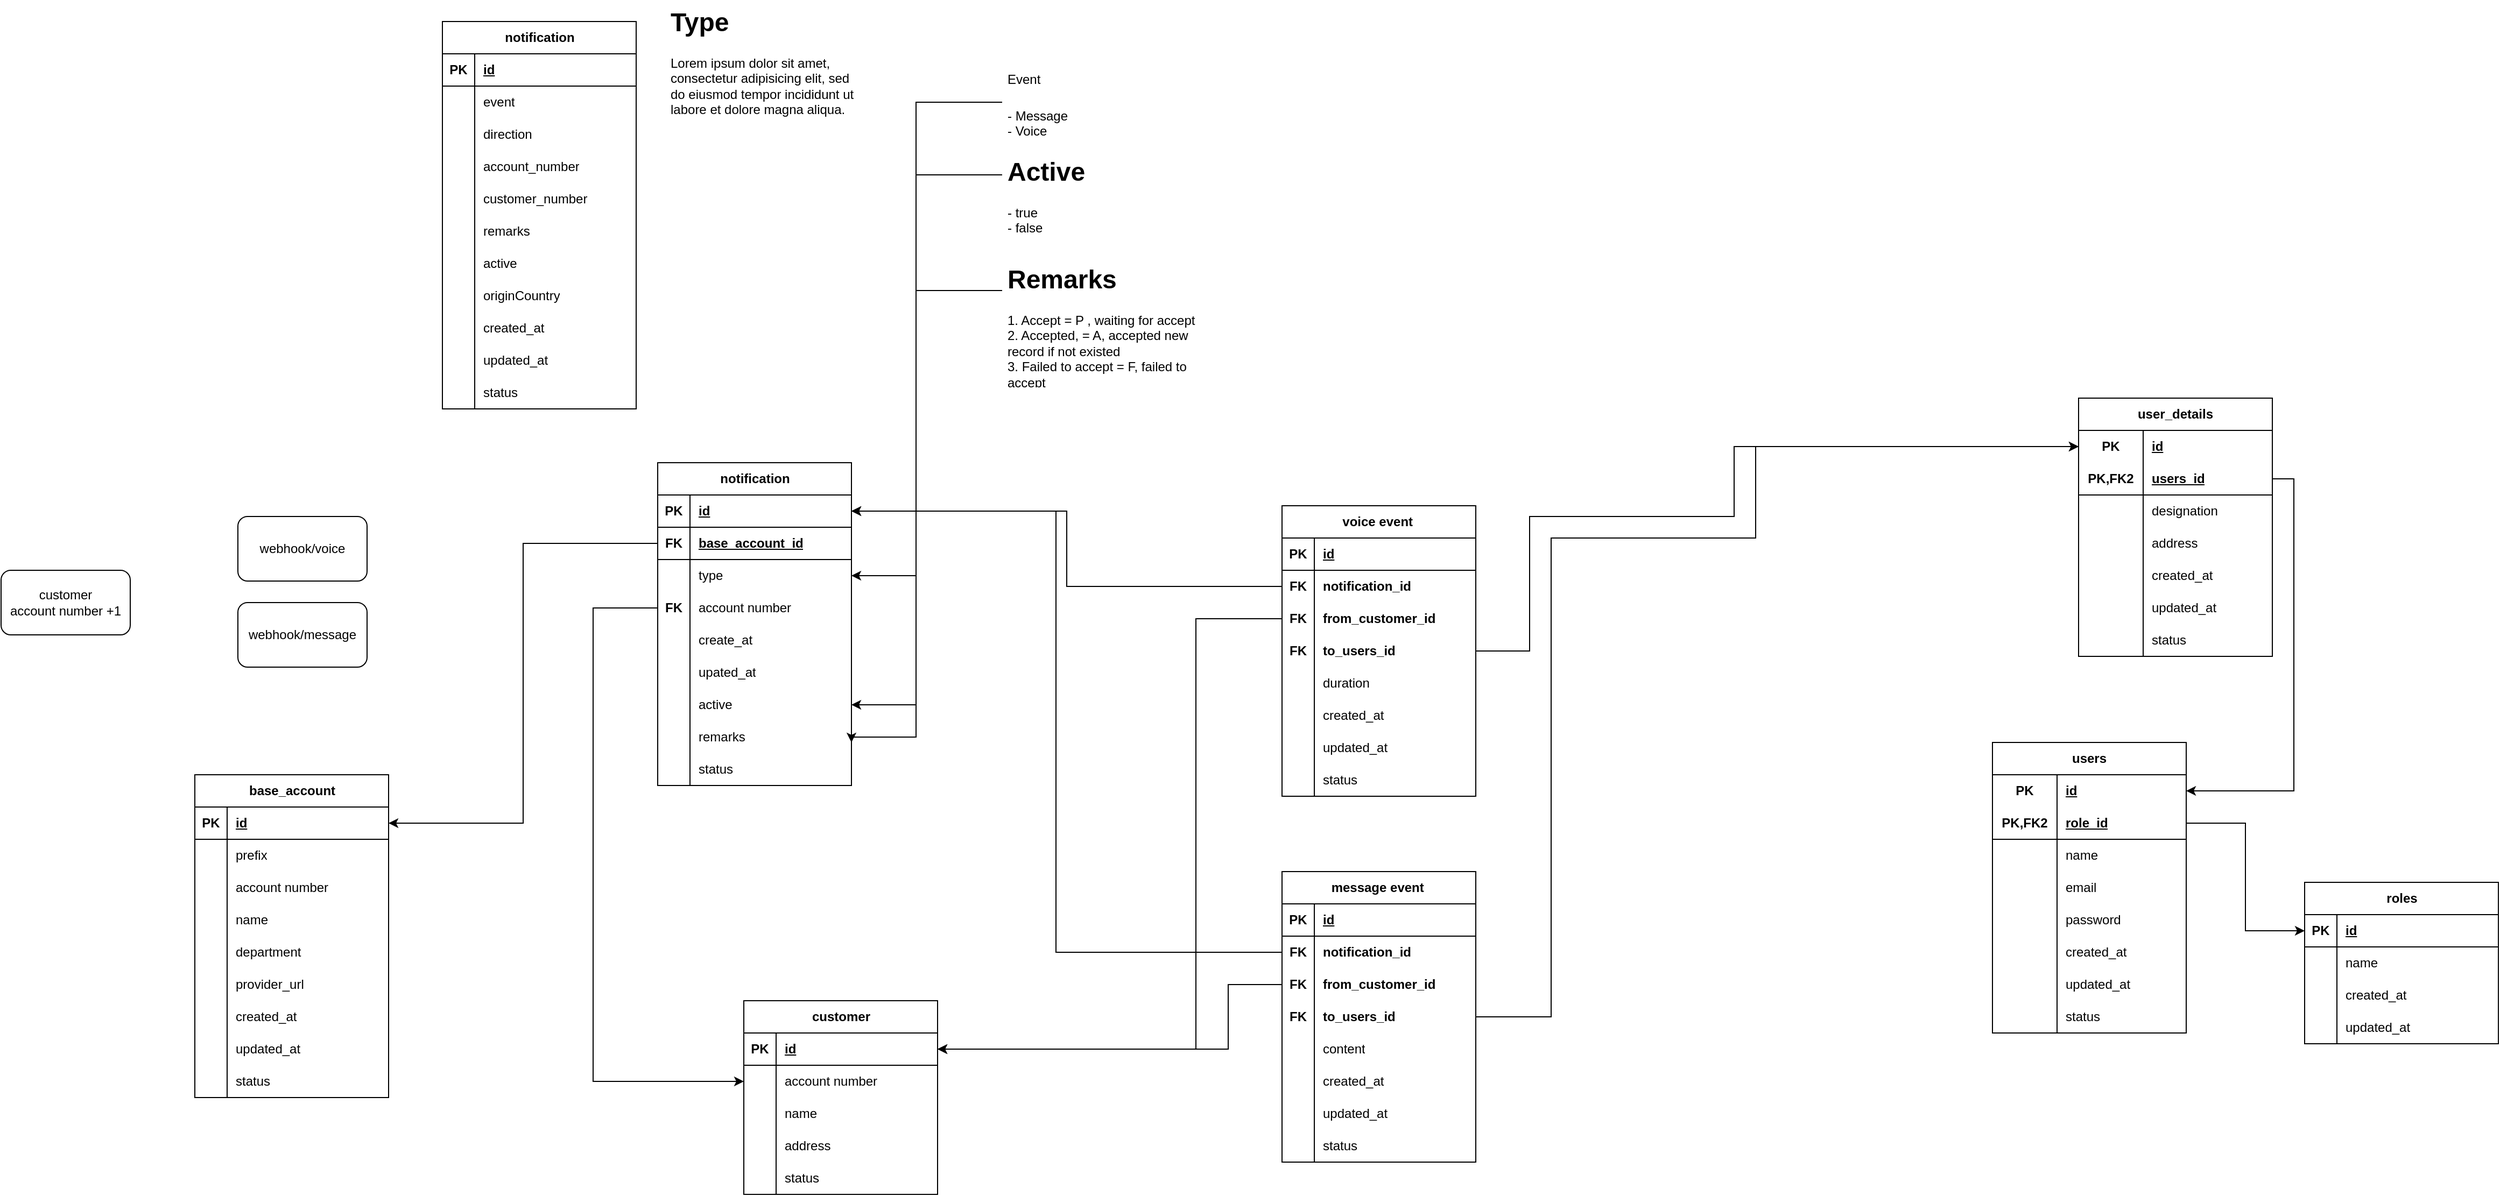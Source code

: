 <mxfile version="24.0.4" type="device">
  <diagram name="Page-1" id="zQjlCSXnxUe_GNPXnPG6">
    <mxGraphModel dx="3005" dy="1922" grid="1" gridSize="10" guides="1" tooltips="1" connect="1" arrows="1" fold="1" page="1" pageScale="1" pageWidth="850" pageHeight="1100" math="0" shadow="0">
      <root>
        <mxCell id="0" />
        <mxCell id="1" parent="0" />
        <mxCell id="daO__IfFpvgyXVD-tVeU-14" value="webhook/voice" style="rounded=1;whiteSpace=wrap;html=1;" parent="1" vertex="1">
          <mxGeometry x="-930" y="-550" width="120" height="60" as="geometry" />
        </mxCell>
        <mxCell id="daO__IfFpvgyXVD-tVeU-15" value="webhook/message" style="rounded=1;whiteSpace=wrap;html=1;" parent="1" vertex="1">
          <mxGeometry x="-930" y="-470" width="120" height="60" as="geometry" />
        </mxCell>
        <mxCell id="daO__IfFpvgyXVD-tVeU-16" value="customer&lt;br&gt;account number +1" style="rounded=1;whiteSpace=wrap;html=1;" parent="1" vertex="1">
          <mxGeometry x="-1150" y="-500" width="120" height="60" as="geometry" />
        </mxCell>
        <mxCell id="daO__IfFpvgyXVD-tVeU-21" value="notification" style="shape=table;startSize=30;container=1;collapsible=1;childLayout=tableLayout;fixedRows=1;rowLines=0;fontStyle=1;align=center;resizeLast=1;html=1;" parent="1" vertex="1">
          <mxGeometry x="-540" y="-600" width="180" height="300" as="geometry" />
        </mxCell>
        <mxCell id="daO__IfFpvgyXVD-tVeU-22" value="" style="shape=tableRow;horizontal=0;startSize=0;swimlaneHead=0;swimlaneBody=0;fillColor=none;collapsible=0;dropTarget=0;points=[[0,0.5],[1,0.5]];portConstraint=eastwest;top=0;left=0;right=0;bottom=1;" parent="daO__IfFpvgyXVD-tVeU-21" vertex="1">
          <mxGeometry y="30" width="180" height="30" as="geometry" />
        </mxCell>
        <mxCell id="daO__IfFpvgyXVD-tVeU-23" value="PK" style="shape=partialRectangle;connectable=0;fillColor=none;top=0;left=0;bottom=0;right=0;fontStyle=1;overflow=hidden;whiteSpace=wrap;html=1;" parent="daO__IfFpvgyXVD-tVeU-22" vertex="1">
          <mxGeometry width="30" height="30" as="geometry">
            <mxRectangle width="30" height="30" as="alternateBounds" />
          </mxGeometry>
        </mxCell>
        <mxCell id="daO__IfFpvgyXVD-tVeU-24" value="id" style="shape=partialRectangle;connectable=0;fillColor=none;top=0;left=0;bottom=0;right=0;align=left;spacingLeft=6;fontStyle=5;overflow=hidden;whiteSpace=wrap;html=1;" parent="daO__IfFpvgyXVD-tVeU-22" vertex="1">
          <mxGeometry x="30" width="150" height="30" as="geometry">
            <mxRectangle width="150" height="30" as="alternateBounds" />
          </mxGeometry>
        </mxCell>
        <mxCell id="daO__IfFpvgyXVD-tVeU-318" style="shape=tableRow;horizontal=0;startSize=0;swimlaneHead=0;swimlaneBody=0;fillColor=none;collapsible=0;dropTarget=0;points=[[0,0.5],[1,0.5]];portConstraint=eastwest;top=0;left=0;right=0;bottom=1;" parent="daO__IfFpvgyXVD-tVeU-21" vertex="1">
          <mxGeometry y="60" width="180" height="30" as="geometry" />
        </mxCell>
        <mxCell id="daO__IfFpvgyXVD-tVeU-319" value="FK" style="shape=partialRectangle;connectable=0;fillColor=none;top=0;left=0;bottom=0;right=0;fontStyle=1;overflow=hidden;whiteSpace=wrap;html=1;" parent="daO__IfFpvgyXVD-tVeU-318" vertex="1">
          <mxGeometry width="30" height="30" as="geometry">
            <mxRectangle width="30" height="30" as="alternateBounds" />
          </mxGeometry>
        </mxCell>
        <mxCell id="daO__IfFpvgyXVD-tVeU-320" value="base_account_id" style="shape=partialRectangle;connectable=0;fillColor=none;top=0;left=0;bottom=0;right=0;align=left;spacingLeft=6;fontStyle=5;overflow=hidden;whiteSpace=wrap;html=1;" parent="daO__IfFpvgyXVD-tVeU-318" vertex="1">
          <mxGeometry x="30" width="150" height="30" as="geometry">
            <mxRectangle width="150" height="30" as="alternateBounds" />
          </mxGeometry>
        </mxCell>
        <mxCell id="daO__IfFpvgyXVD-tVeU-57" style="shape=tableRow;horizontal=0;startSize=0;swimlaneHead=0;swimlaneBody=0;fillColor=none;collapsible=0;dropTarget=0;points=[[0,0.5],[1,0.5]];portConstraint=eastwest;top=0;left=0;right=0;bottom=0;" parent="daO__IfFpvgyXVD-tVeU-21" vertex="1">
          <mxGeometry y="90" width="180" height="30" as="geometry" />
        </mxCell>
        <mxCell id="daO__IfFpvgyXVD-tVeU-58" style="shape=partialRectangle;connectable=0;fillColor=none;top=0;left=0;bottom=0;right=0;editable=1;overflow=hidden;whiteSpace=wrap;html=1;" parent="daO__IfFpvgyXVD-tVeU-57" vertex="1">
          <mxGeometry width="30" height="30" as="geometry">
            <mxRectangle width="30" height="30" as="alternateBounds" />
          </mxGeometry>
        </mxCell>
        <mxCell id="daO__IfFpvgyXVD-tVeU-59" value="type" style="shape=partialRectangle;connectable=0;fillColor=none;top=0;left=0;bottom=0;right=0;align=left;spacingLeft=6;overflow=hidden;whiteSpace=wrap;html=1;" parent="daO__IfFpvgyXVD-tVeU-57" vertex="1">
          <mxGeometry x="30" width="150" height="30" as="geometry">
            <mxRectangle width="150" height="30" as="alternateBounds" />
          </mxGeometry>
        </mxCell>
        <mxCell id="daO__IfFpvgyXVD-tVeU-25" value="" style="shape=tableRow;horizontal=0;startSize=0;swimlaneHead=0;swimlaneBody=0;fillColor=none;collapsible=0;dropTarget=0;points=[[0,0.5],[1,0.5]];portConstraint=eastwest;top=0;left=0;right=0;bottom=0;" parent="daO__IfFpvgyXVD-tVeU-21" vertex="1">
          <mxGeometry y="120" width="180" height="30" as="geometry" />
        </mxCell>
        <mxCell id="daO__IfFpvgyXVD-tVeU-26" value="&lt;b&gt;FK&lt;/b&gt;" style="shape=partialRectangle;connectable=0;fillColor=none;top=0;left=0;bottom=0;right=0;editable=1;overflow=hidden;whiteSpace=wrap;html=1;" parent="daO__IfFpvgyXVD-tVeU-25" vertex="1">
          <mxGeometry width="30" height="30" as="geometry">
            <mxRectangle width="30" height="30" as="alternateBounds" />
          </mxGeometry>
        </mxCell>
        <mxCell id="daO__IfFpvgyXVD-tVeU-27" value="account number" style="shape=partialRectangle;connectable=0;fillColor=none;top=0;left=0;bottom=0;right=0;align=left;spacingLeft=6;overflow=hidden;whiteSpace=wrap;html=1;" parent="daO__IfFpvgyXVD-tVeU-25" vertex="1">
          <mxGeometry x="30" width="150" height="30" as="geometry">
            <mxRectangle width="150" height="30" as="alternateBounds" />
          </mxGeometry>
        </mxCell>
        <mxCell id="daO__IfFpvgyXVD-tVeU-28" value="" style="shape=tableRow;horizontal=0;startSize=0;swimlaneHead=0;swimlaneBody=0;fillColor=none;collapsible=0;dropTarget=0;points=[[0,0.5],[1,0.5]];portConstraint=eastwest;top=0;left=0;right=0;bottom=0;" parent="daO__IfFpvgyXVD-tVeU-21" vertex="1">
          <mxGeometry y="150" width="180" height="30" as="geometry" />
        </mxCell>
        <mxCell id="daO__IfFpvgyXVD-tVeU-29" value="" style="shape=partialRectangle;connectable=0;fillColor=none;top=0;left=0;bottom=0;right=0;editable=1;overflow=hidden;whiteSpace=wrap;html=1;" parent="daO__IfFpvgyXVD-tVeU-28" vertex="1">
          <mxGeometry width="30" height="30" as="geometry">
            <mxRectangle width="30" height="30" as="alternateBounds" />
          </mxGeometry>
        </mxCell>
        <mxCell id="daO__IfFpvgyXVD-tVeU-30" value="create_at" style="shape=partialRectangle;connectable=0;fillColor=none;top=0;left=0;bottom=0;right=0;align=left;spacingLeft=6;overflow=hidden;whiteSpace=wrap;html=1;" parent="daO__IfFpvgyXVD-tVeU-28" vertex="1">
          <mxGeometry x="30" width="150" height="30" as="geometry">
            <mxRectangle width="150" height="30" as="alternateBounds" />
          </mxGeometry>
        </mxCell>
        <mxCell id="daO__IfFpvgyXVD-tVeU-31" value="" style="shape=tableRow;horizontal=0;startSize=0;swimlaneHead=0;swimlaneBody=0;fillColor=none;collapsible=0;dropTarget=0;points=[[0,0.5],[1,0.5]];portConstraint=eastwest;top=0;left=0;right=0;bottom=0;" parent="daO__IfFpvgyXVD-tVeU-21" vertex="1">
          <mxGeometry y="180" width="180" height="30" as="geometry" />
        </mxCell>
        <mxCell id="daO__IfFpvgyXVD-tVeU-32" value="" style="shape=partialRectangle;connectable=0;fillColor=none;top=0;left=0;bottom=0;right=0;editable=1;overflow=hidden;whiteSpace=wrap;html=1;" parent="daO__IfFpvgyXVD-tVeU-31" vertex="1">
          <mxGeometry width="30" height="30" as="geometry">
            <mxRectangle width="30" height="30" as="alternateBounds" />
          </mxGeometry>
        </mxCell>
        <mxCell id="daO__IfFpvgyXVD-tVeU-33" value="upated_at" style="shape=partialRectangle;connectable=0;fillColor=none;top=0;left=0;bottom=0;right=0;align=left;spacingLeft=6;overflow=hidden;whiteSpace=wrap;html=1;" parent="daO__IfFpvgyXVD-tVeU-31" vertex="1">
          <mxGeometry x="30" width="150" height="30" as="geometry">
            <mxRectangle width="150" height="30" as="alternateBounds" />
          </mxGeometry>
        </mxCell>
        <mxCell id="daO__IfFpvgyXVD-tVeU-60" style="shape=tableRow;horizontal=0;startSize=0;swimlaneHead=0;swimlaneBody=0;fillColor=none;collapsible=0;dropTarget=0;points=[[0,0.5],[1,0.5]];portConstraint=eastwest;top=0;left=0;right=0;bottom=0;" parent="daO__IfFpvgyXVD-tVeU-21" vertex="1">
          <mxGeometry y="210" width="180" height="30" as="geometry" />
        </mxCell>
        <mxCell id="daO__IfFpvgyXVD-tVeU-61" style="shape=partialRectangle;connectable=0;fillColor=none;top=0;left=0;bottom=0;right=0;editable=1;overflow=hidden;whiteSpace=wrap;html=1;" parent="daO__IfFpvgyXVD-tVeU-60" vertex="1">
          <mxGeometry width="30" height="30" as="geometry">
            <mxRectangle width="30" height="30" as="alternateBounds" />
          </mxGeometry>
        </mxCell>
        <mxCell id="daO__IfFpvgyXVD-tVeU-62" value="active" style="shape=partialRectangle;connectable=0;fillColor=none;top=0;left=0;bottom=0;right=0;align=left;spacingLeft=6;overflow=hidden;whiteSpace=wrap;html=1;" parent="daO__IfFpvgyXVD-tVeU-60" vertex="1">
          <mxGeometry x="30" width="150" height="30" as="geometry">
            <mxRectangle width="150" height="30" as="alternateBounds" />
          </mxGeometry>
        </mxCell>
        <mxCell id="f2HleJTXY3b-sGxSLdmB-1" style="shape=tableRow;horizontal=0;startSize=0;swimlaneHead=0;swimlaneBody=0;fillColor=none;collapsible=0;dropTarget=0;points=[[0,0.5],[1,0.5]];portConstraint=eastwest;top=0;left=0;right=0;bottom=0;" parent="daO__IfFpvgyXVD-tVeU-21" vertex="1">
          <mxGeometry y="240" width="180" height="30" as="geometry" />
        </mxCell>
        <mxCell id="f2HleJTXY3b-sGxSLdmB-2" style="shape=partialRectangle;connectable=0;fillColor=none;top=0;left=0;bottom=0;right=0;editable=1;overflow=hidden;whiteSpace=wrap;html=1;" parent="f2HleJTXY3b-sGxSLdmB-1" vertex="1">
          <mxGeometry width="30" height="30" as="geometry">
            <mxRectangle width="30" height="30" as="alternateBounds" />
          </mxGeometry>
        </mxCell>
        <mxCell id="f2HleJTXY3b-sGxSLdmB-3" value="remarks" style="shape=partialRectangle;connectable=0;fillColor=none;top=0;left=0;bottom=0;right=0;align=left;spacingLeft=6;overflow=hidden;whiteSpace=wrap;html=1;" parent="f2HleJTXY3b-sGxSLdmB-1" vertex="1">
          <mxGeometry x="30" width="150" height="30" as="geometry">
            <mxRectangle width="150" height="30" as="alternateBounds" />
          </mxGeometry>
        </mxCell>
        <mxCell id="daO__IfFpvgyXVD-tVeU-259" style="shape=tableRow;horizontal=0;startSize=0;swimlaneHead=0;swimlaneBody=0;fillColor=none;collapsible=0;dropTarget=0;points=[[0,0.5],[1,0.5]];portConstraint=eastwest;top=0;left=0;right=0;bottom=0;" parent="daO__IfFpvgyXVD-tVeU-21" vertex="1">
          <mxGeometry y="270" width="180" height="30" as="geometry" />
        </mxCell>
        <mxCell id="daO__IfFpvgyXVD-tVeU-260" style="shape=partialRectangle;connectable=0;fillColor=none;top=0;left=0;bottom=0;right=0;editable=1;overflow=hidden;whiteSpace=wrap;html=1;" parent="daO__IfFpvgyXVD-tVeU-259" vertex="1">
          <mxGeometry width="30" height="30" as="geometry">
            <mxRectangle width="30" height="30" as="alternateBounds" />
          </mxGeometry>
        </mxCell>
        <mxCell id="daO__IfFpvgyXVD-tVeU-261" value="status" style="shape=partialRectangle;connectable=0;fillColor=none;top=0;left=0;bottom=0;right=0;align=left;spacingLeft=6;overflow=hidden;whiteSpace=wrap;html=1;" parent="daO__IfFpvgyXVD-tVeU-259" vertex="1">
          <mxGeometry x="30" width="150" height="30" as="geometry">
            <mxRectangle width="150" height="30" as="alternateBounds" />
          </mxGeometry>
        </mxCell>
        <mxCell id="daO__IfFpvgyXVD-tVeU-34" value="customer" style="shape=table;startSize=30;container=1;collapsible=1;childLayout=tableLayout;fixedRows=1;rowLines=0;fontStyle=1;align=center;resizeLast=1;html=1;" parent="1" vertex="1">
          <mxGeometry x="-460" y="-100" width="180" height="180" as="geometry" />
        </mxCell>
        <mxCell id="daO__IfFpvgyXVD-tVeU-35" value="" style="shape=tableRow;horizontal=0;startSize=0;swimlaneHead=0;swimlaneBody=0;fillColor=none;collapsible=0;dropTarget=0;points=[[0,0.5],[1,0.5]];portConstraint=eastwest;top=0;left=0;right=0;bottom=1;" parent="daO__IfFpvgyXVD-tVeU-34" vertex="1">
          <mxGeometry y="30" width="180" height="30" as="geometry" />
        </mxCell>
        <mxCell id="daO__IfFpvgyXVD-tVeU-36" value="PK" style="shape=partialRectangle;connectable=0;fillColor=none;top=0;left=0;bottom=0;right=0;fontStyle=1;overflow=hidden;whiteSpace=wrap;html=1;" parent="daO__IfFpvgyXVD-tVeU-35" vertex="1">
          <mxGeometry width="30" height="30" as="geometry">
            <mxRectangle width="30" height="30" as="alternateBounds" />
          </mxGeometry>
        </mxCell>
        <mxCell id="daO__IfFpvgyXVD-tVeU-37" value="id" style="shape=partialRectangle;connectable=0;fillColor=none;top=0;left=0;bottom=0;right=0;align=left;spacingLeft=6;fontStyle=5;overflow=hidden;whiteSpace=wrap;html=1;" parent="daO__IfFpvgyXVD-tVeU-35" vertex="1">
          <mxGeometry x="30" width="150" height="30" as="geometry">
            <mxRectangle width="150" height="30" as="alternateBounds" />
          </mxGeometry>
        </mxCell>
        <mxCell id="daO__IfFpvgyXVD-tVeU-38" value="" style="shape=tableRow;horizontal=0;startSize=0;swimlaneHead=0;swimlaneBody=0;fillColor=none;collapsible=0;dropTarget=0;points=[[0,0.5],[1,0.5]];portConstraint=eastwest;top=0;left=0;right=0;bottom=0;" parent="daO__IfFpvgyXVD-tVeU-34" vertex="1">
          <mxGeometry y="60" width="180" height="30" as="geometry" />
        </mxCell>
        <mxCell id="daO__IfFpvgyXVD-tVeU-39" value="" style="shape=partialRectangle;connectable=0;fillColor=none;top=0;left=0;bottom=0;right=0;editable=1;overflow=hidden;whiteSpace=wrap;html=1;" parent="daO__IfFpvgyXVD-tVeU-38" vertex="1">
          <mxGeometry width="30" height="30" as="geometry">
            <mxRectangle width="30" height="30" as="alternateBounds" />
          </mxGeometry>
        </mxCell>
        <mxCell id="daO__IfFpvgyXVD-tVeU-40" value="account number" style="shape=partialRectangle;connectable=0;fillColor=none;top=0;left=0;bottom=0;right=0;align=left;spacingLeft=6;overflow=hidden;whiteSpace=wrap;html=1;" parent="daO__IfFpvgyXVD-tVeU-38" vertex="1">
          <mxGeometry x="30" width="150" height="30" as="geometry">
            <mxRectangle width="150" height="30" as="alternateBounds" />
          </mxGeometry>
        </mxCell>
        <mxCell id="daO__IfFpvgyXVD-tVeU-41" value="" style="shape=tableRow;horizontal=0;startSize=0;swimlaneHead=0;swimlaneBody=0;fillColor=none;collapsible=0;dropTarget=0;points=[[0,0.5],[1,0.5]];portConstraint=eastwest;top=0;left=0;right=0;bottom=0;" parent="daO__IfFpvgyXVD-tVeU-34" vertex="1">
          <mxGeometry y="90" width="180" height="30" as="geometry" />
        </mxCell>
        <mxCell id="daO__IfFpvgyXVD-tVeU-42" value="" style="shape=partialRectangle;connectable=0;fillColor=none;top=0;left=0;bottom=0;right=0;editable=1;overflow=hidden;whiteSpace=wrap;html=1;" parent="daO__IfFpvgyXVD-tVeU-41" vertex="1">
          <mxGeometry width="30" height="30" as="geometry">
            <mxRectangle width="30" height="30" as="alternateBounds" />
          </mxGeometry>
        </mxCell>
        <mxCell id="daO__IfFpvgyXVD-tVeU-43" value="name" style="shape=partialRectangle;connectable=0;fillColor=none;top=0;left=0;bottom=0;right=0;align=left;spacingLeft=6;overflow=hidden;whiteSpace=wrap;html=1;" parent="daO__IfFpvgyXVD-tVeU-41" vertex="1">
          <mxGeometry x="30" width="150" height="30" as="geometry">
            <mxRectangle width="150" height="30" as="alternateBounds" />
          </mxGeometry>
        </mxCell>
        <mxCell id="daO__IfFpvgyXVD-tVeU-44" value="" style="shape=tableRow;horizontal=0;startSize=0;swimlaneHead=0;swimlaneBody=0;fillColor=none;collapsible=0;dropTarget=0;points=[[0,0.5],[1,0.5]];portConstraint=eastwest;top=0;left=0;right=0;bottom=0;" parent="daO__IfFpvgyXVD-tVeU-34" vertex="1">
          <mxGeometry y="120" width="180" height="30" as="geometry" />
        </mxCell>
        <mxCell id="daO__IfFpvgyXVD-tVeU-45" value="" style="shape=partialRectangle;connectable=0;fillColor=none;top=0;left=0;bottom=0;right=0;editable=1;overflow=hidden;whiteSpace=wrap;html=1;" parent="daO__IfFpvgyXVD-tVeU-44" vertex="1">
          <mxGeometry width="30" height="30" as="geometry">
            <mxRectangle width="30" height="30" as="alternateBounds" />
          </mxGeometry>
        </mxCell>
        <mxCell id="daO__IfFpvgyXVD-tVeU-46" value="address" style="shape=partialRectangle;connectable=0;fillColor=none;top=0;left=0;bottom=0;right=0;align=left;spacingLeft=6;overflow=hidden;whiteSpace=wrap;html=1;" parent="daO__IfFpvgyXVD-tVeU-44" vertex="1">
          <mxGeometry x="30" width="150" height="30" as="geometry">
            <mxRectangle width="150" height="30" as="alternateBounds" />
          </mxGeometry>
        </mxCell>
        <mxCell id="daO__IfFpvgyXVD-tVeU-54" style="shape=tableRow;horizontal=0;startSize=0;swimlaneHead=0;swimlaneBody=0;fillColor=none;collapsible=0;dropTarget=0;points=[[0,0.5],[1,0.5]];portConstraint=eastwest;top=0;left=0;right=0;bottom=0;" parent="daO__IfFpvgyXVD-tVeU-34" vertex="1">
          <mxGeometry y="150" width="180" height="30" as="geometry" />
        </mxCell>
        <mxCell id="daO__IfFpvgyXVD-tVeU-55" style="shape=partialRectangle;connectable=0;fillColor=none;top=0;left=0;bottom=0;right=0;editable=1;overflow=hidden;whiteSpace=wrap;html=1;" parent="daO__IfFpvgyXVD-tVeU-54" vertex="1">
          <mxGeometry width="30" height="30" as="geometry">
            <mxRectangle width="30" height="30" as="alternateBounds" />
          </mxGeometry>
        </mxCell>
        <mxCell id="daO__IfFpvgyXVD-tVeU-56" value="status" style="shape=partialRectangle;connectable=0;fillColor=none;top=0;left=0;bottom=0;right=0;align=left;spacingLeft=6;overflow=hidden;whiteSpace=wrap;html=1;" parent="daO__IfFpvgyXVD-tVeU-54" vertex="1">
          <mxGeometry x="30" width="150" height="30" as="geometry">
            <mxRectangle width="150" height="30" as="alternateBounds" />
          </mxGeometry>
        </mxCell>
        <mxCell id="daO__IfFpvgyXVD-tVeU-117" value="users" style="shape=table;startSize=30;container=1;collapsible=1;childLayout=tableLayout;fixedRows=1;rowLines=0;fontStyle=1;align=center;resizeLast=1;html=1;whiteSpace=wrap;" parent="1" vertex="1">
          <mxGeometry x="700" y="-340" width="180" height="270" as="geometry" />
        </mxCell>
        <mxCell id="daO__IfFpvgyXVD-tVeU-118" value="" style="shape=tableRow;horizontal=0;startSize=0;swimlaneHead=0;swimlaneBody=0;fillColor=none;collapsible=0;dropTarget=0;points=[[0,0.5],[1,0.5]];portConstraint=eastwest;top=0;left=0;right=0;bottom=0;html=1;" parent="daO__IfFpvgyXVD-tVeU-117" vertex="1">
          <mxGeometry y="30" width="180" height="30" as="geometry" />
        </mxCell>
        <mxCell id="daO__IfFpvgyXVD-tVeU-119" value="PK" style="shape=partialRectangle;connectable=0;fillColor=none;top=0;left=0;bottom=0;right=0;fontStyle=1;overflow=hidden;html=1;whiteSpace=wrap;" parent="daO__IfFpvgyXVD-tVeU-118" vertex="1">
          <mxGeometry width="60" height="30" as="geometry">
            <mxRectangle width="60" height="30" as="alternateBounds" />
          </mxGeometry>
        </mxCell>
        <mxCell id="daO__IfFpvgyXVD-tVeU-120" value="id" style="shape=partialRectangle;connectable=0;fillColor=none;top=0;left=0;bottom=0;right=0;align=left;spacingLeft=6;fontStyle=5;overflow=hidden;html=1;whiteSpace=wrap;" parent="daO__IfFpvgyXVD-tVeU-118" vertex="1">
          <mxGeometry x="60" width="120" height="30" as="geometry">
            <mxRectangle width="120" height="30" as="alternateBounds" />
          </mxGeometry>
        </mxCell>
        <mxCell id="daO__IfFpvgyXVD-tVeU-121" value="" style="shape=tableRow;horizontal=0;startSize=0;swimlaneHead=0;swimlaneBody=0;fillColor=none;collapsible=0;dropTarget=0;points=[[0,0.5],[1,0.5]];portConstraint=eastwest;top=0;left=0;right=0;bottom=1;html=1;" parent="daO__IfFpvgyXVD-tVeU-117" vertex="1">
          <mxGeometry y="60" width="180" height="30" as="geometry" />
        </mxCell>
        <mxCell id="daO__IfFpvgyXVD-tVeU-122" value="PK,FK2" style="shape=partialRectangle;connectable=0;fillColor=none;top=0;left=0;bottom=0;right=0;fontStyle=1;overflow=hidden;html=1;whiteSpace=wrap;" parent="daO__IfFpvgyXVD-tVeU-121" vertex="1">
          <mxGeometry width="60" height="30" as="geometry">
            <mxRectangle width="60" height="30" as="alternateBounds" />
          </mxGeometry>
        </mxCell>
        <mxCell id="daO__IfFpvgyXVD-tVeU-123" value="role_id" style="shape=partialRectangle;connectable=0;fillColor=none;top=0;left=0;bottom=0;right=0;align=left;spacingLeft=6;fontStyle=5;overflow=hidden;html=1;whiteSpace=wrap;" parent="daO__IfFpvgyXVD-tVeU-121" vertex="1">
          <mxGeometry x="60" width="120" height="30" as="geometry">
            <mxRectangle width="120" height="30" as="alternateBounds" />
          </mxGeometry>
        </mxCell>
        <mxCell id="daO__IfFpvgyXVD-tVeU-152" style="shape=tableRow;horizontal=0;startSize=0;swimlaneHead=0;swimlaneBody=0;fillColor=none;collapsible=0;dropTarget=0;points=[[0,0.5],[1,0.5]];portConstraint=eastwest;top=0;left=0;right=0;bottom=0;html=1;" parent="daO__IfFpvgyXVD-tVeU-117" vertex="1">
          <mxGeometry y="90" width="180" height="30" as="geometry" />
        </mxCell>
        <mxCell id="daO__IfFpvgyXVD-tVeU-153" style="shape=partialRectangle;connectable=0;fillColor=none;top=0;left=0;bottom=0;right=0;editable=1;overflow=hidden;html=1;whiteSpace=wrap;" parent="daO__IfFpvgyXVD-tVeU-152" vertex="1">
          <mxGeometry width="60" height="30" as="geometry">
            <mxRectangle width="60" height="30" as="alternateBounds" />
          </mxGeometry>
        </mxCell>
        <mxCell id="daO__IfFpvgyXVD-tVeU-154" value="name" style="shape=partialRectangle;connectable=0;fillColor=none;top=0;left=0;bottom=0;right=0;align=left;spacingLeft=6;overflow=hidden;html=1;whiteSpace=wrap;" parent="daO__IfFpvgyXVD-tVeU-152" vertex="1">
          <mxGeometry x="60" width="120" height="30" as="geometry">
            <mxRectangle width="120" height="30" as="alternateBounds" />
          </mxGeometry>
        </mxCell>
        <mxCell id="daO__IfFpvgyXVD-tVeU-124" value="" style="shape=tableRow;horizontal=0;startSize=0;swimlaneHead=0;swimlaneBody=0;fillColor=none;collapsible=0;dropTarget=0;points=[[0,0.5],[1,0.5]];portConstraint=eastwest;top=0;left=0;right=0;bottom=0;html=1;" parent="daO__IfFpvgyXVD-tVeU-117" vertex="1">
          <mxGeometry y="120" width="180" height="30" as="geometry" />
        </mxCell>
        <mxCell id="daO__IfFpvgyXVD-tVeU-125" value="" style="shape=partialRectangle;connectable=0;fillColor=none;top=0;left=0;bottom=0;right=0;editable=1;overflow=hidden;html=1;whiteSpace=wrap;" parent="daO__IfFpvgyXVD-tVeU-124" vertex="1">
          <mxGeometry width="60" height="30" as="geometry">
            <mxRectangle width="60" height="30" as="alternateBounds" />
          </mxGeometry>
        </mxCell>
        <mxCell id="daO__IfFpvgyXVD-tVeU-126" value="email" style="shape=partialRectangle;connectable=0;fillColor=none;top=0;left=0;bottom=0;right=0;align=left;spacingLeft=6;overflow=hidden;html=1;whiteSpace=wrap;" parent="daO__IfFpvgyXVD-tVeU-124" vertex="1">
          <mxGeometry x="60" width="120" height="30" as="geometry">
            <mxRectangle width="120" height="30" as="alternateBounds" />
          </mxGeometry>
        </mxCell>
        <mxCell id="daO__IfFpvgyXVD-tVeU-143" style="shape=tableRow;horizontal=0;startSize=0;swimlaneHead=0;swimlaneBody=0;fillColor=none;collapsible=0;dropTarget=0;points=[[0,0.5],[1,0.5]];portConstraint=eastwest;top=0;left=0;right=0;bottom=0;html=1;" parent="daO__IfFpvgyXVD-tVeU-117" vertex="1">
          <mxGeometry y="150" width="180" height="30" as="geometry" />
        </mxCell>
        <mxCell id="daO__IfFpvgyXVD-tVeU-144" style="shape=partialRectangle;connectable=0;fillColor=none;top=0;left=0;bottom=0;right=0;editable=1;overflow=hidden;html=1;whiteSpace=wrap;" parent="daO__IfFpvgyXVD-tVeU-143" vertex="1">
          <mxGeometry width="60" height="30" as="geometry">
            <mxRectangle width="60" height="30" as="alternateBounds" />
          </mxGeometry>
        </mxCell>
        <mxCell id="daO__IfFpvgyXVD-tVeU-145" value="password" style="shape=partialRectangle;connectable=0;fillColor=none;top=0;left=0;bottom=0;right=0;align=left;spacingLeft=6;overflow=hidden;html=1;whiteSpace=wrap;" parent="daO__IfFpvgyXVD-tVeU-143" vertex="1">
          <mxGeometry x="60" width="120" height="30" as="geometry">
            <mxRectangle width="120" height="30" as="alternateBounds" />
          </mxGeometry>
        </mxCell>
        <mxCell id="daO__IfFpvgyXVD-tVeU-146" style="shape=tableRow;horizontal=0;startSize=0;swimlaneHead=0;swimlaneBody=0;fillColor=none;collapsible=0;dropTarget=0;points=[[0,0.5],[1,0.5]];portConstraint=eastwest;top=0;left=0;right=0;bottom=0;html=1;" parent="daO__IfFpvgyXVD-tVeU-117" vertex="1">
          <mxGeometry y="180" width="180" height="30" as="geometry" />
        </mxCell>
        <mxCell id="daO__IfFpvgyXVD-tVeU-147" style="shape=partialRectangle;connectable=0;fillColor=none;top=0;left=0;bottom=0;right=0;editable=1;overflow=hidden;html=1;whiteSpace=wrap;" parent="daO__IfFpvgyXVD-tVeU-146" vertex="1">
          <mxGeometry width="60" height="30" as="geometry">
            <mxRectangle width="60" height="30" as="alternateBounds" />
          </mxGeometry>
        </mxCell>
        <mxCell id="daO__IfFpvgyXVD-tVeU-148" value="created_at" style="shape=partialRectangle;connectable=0;fillColor=none;top=0;left=0;bottom=0;right=0;align=left;spacingLeft=6;overflow=hidden;html=1;whiteSpace=wrap;" parent="daO__IfFpvgyXVD-tVeU-146" vertex="1">
          <mxGeometry x="60" width="120" height="30" as="geometry">
            <mxRectangle width="120" height="30" as="alternateBounds" />
          </mxGeometry>
        </mxCell>
        <mxCell id="daO__IfFpvgyXVD-tVeU-149" style="shape=tableRow;horizontal=0;startSize=0;swimlaneHead=0;swimlaneBody=0;fillColor=none;collapsible=0;dropTarget=0;points=[[0,0.5],[1,0.5]];portConstraint=eastwest;top=0;left=0;right=0;bottom=0;html=1;" parent="daO__IfFpvgyXVD-tVeU-117" vertex="1">
          <mxGeometry y="210" width="180" height="30" as="geometry" />
        </mxCell>
        <mxCell id="daO__IfFpvgyXVD-tVeU-150" style="shape=partialRectangle;connectable=0;fillColor=none;top=0;left=0;bottom=0;right=0;editable=1;overflow=hidden;html=1;whiteSpace=wrap;" parent="daO__IfFpvgyXVD-tVeU-149" vertex="1">
          <mxGeometry width="60" height="30" as="geometry">
            <mxRectangle width="60" height="30" as="alternateBounds" />
          </mxGeometry>
        </mxCell>
        <mxCell id="daO__IfFpvgyXVD-tVeU-151" value="updated_at" style="shape=partialRectangle;connectable=0;fillColor=none;top=0;left=0;bottom=0;right=0;align=left;spacingLeft=6;overflow=hidden;html=1;whiteSpace=wrap;" parent="daO__IfFpvgyXVD-tVeU-149" vertex="1">
          <mxGeometry x="60" width="120" height="30" as="geometry">
            <mxRectangle width="120" height="30" as="alternateBounds" />
          </mxGeometry>
        </mxCell>
        <mxCell id="daO__IfFpvgyXVD-tVeU-168" style="shape=tableRow;horizontal=0;startSize=0;swimlaneHead=0;swimlaneBody=0;fillColor=none;collapsible=0;dropTarget=0;points=[[0,0.5],[1,0.5]];portConstraint=eastwest;top=0;left=0;right=0;bottom=0;html=1;" parent="daO__IfFpvgyXVD-tVeU-117" vertex="1">
          <mxGeometry y="240" width="180" height="30" as="geometry" />
        </mxCell>
        <mxCell id="daO__IfFpvgyXVD-tVeU-169" style="shape=partialRectangle;connectable=0;fillColor=none;top=0;left=0;bottom=0;right=0;editable=1;overflow=hidden;html=1;whiteSpace=wrap;" parent="daO__IfFpvgyXVD-tVeU-168" vertex="1">
          <mxGeometry width="60" height="30" as="geometry">
            <mxRectangle width="60" height="30" as="alternateBounds" />
          </mxGeometry>
        </mxCell>
        <mxCell id="daO__IfFpvgyXVD-tVeU-170" value="status" style="shape=partialRectangle;connectable=0;fillColor=none;top=0;left=0;bottom=0;right=0;align=left;spacingLeft=6;overflow=hidden;html=1;whiteSpace=wrap;" parent="daO__IfFpvgyXVD-tVeU-168" vertex="1">
          <mxGeometry x="60" width="120" height="30" as="geometry">
            <mxRectangle width="120" height="30" as="alternateBounds" />
          </mxGeometry>
        </mxCell>
        <mxCell id="daO__IfFpvgyXVD-tVeU-155" value="user_details" style="shape=table;startSize=30;container=1;collapsible=1;childLayout=tableLayout;fixedRows=1;rowLines=0;fontStyle=1;align=center;resizeLast=1;html=1;whiteSpace=wrap;" parent="1" vertex="1">
          <mxGeometry x="780" y="-660" width="180" height="240" as="geometry" />
        </mxCell>
        <mxCell id="daO__IfFpvgyXVD-tVeU-156" value="" style="shape=tableRow;horizontal=0;startSize=0;swimlaneHead=0;swimlaneBody=0;fillColor=none;collapsible=0;dropTarget=0;points=[[0,0.5],[1,0.5]];portConstraint=eastwest;top=0;left=0;right=0;bottom=0;html=1;" parent="daO__IfFpvgyXVD-tVeU-155" vertex="1">
          <mxGeometry y="30" width="180" height="30" as="geometry" />
        </mxCell>
        <mxCell id="daO__IfFpvgyXVD-tVeU-157" value="PK" style="shape=partialRectangle;connectable=0;fillColor=none;top=0;left=0;bottom=0;right=0;fontStyle=1;overflow=hidden;html=1;whiteSpace=wrap;" parent="daO__IfFpvgyXVD-tVeU-156" vertex="1">
          <mxGeometry width="60" height="30" as="geometry">
            <mxRectangle width="60" height="30" as="alternateBounds" />
          </mxGeometry>
        </mxCell>
        <mxCell id="daO__IfFpvgyXVD-tVeU-158" value="id" style="shape=partialRectangle;connectable=0;fillColor=none;top=0;left=0;bottom=0;right=0;align=left;spacingLeft=6;fontStyle=5;overflow=hidden;html=1;whiteSpace=wrap;" parent="daO__IfFpvgyXVD-tVeU-156" vertex="1">
          <mxGeometry x="60" width="120" height="30" as="geometry">
            <mxRectangle width="120" height="30" as="alternateBounds" />
          </mxGeometry>
        </mxCell>
        <mxCell id="daO__IfFpvgyXVD-tVeU-159" value="" style="shape=tableRow;horizontal=0;startSize=0;swimlaneHead=0;swimlaneBody=0;fillColor=none;collapsible=0;dropTarget=0;points=[[0,0.5],[1,0.5]];portConstraint=eastwest;top=0;left=0;right=0;bottom=1;html=1;" parent="daO__IfFpvgyXVD-tVeU-155" vertex="1">
          <mxGeometry y="60" width="180" height="30" as="geometry" />
        </mxCell>
        <mxCell id="daO__IfFpvgyXVD-tVeU-160" value="PK,FK2" style="shape=partialRectangle;connectable=0;fillColor=none;top=0;left=0;bottom=0;right=0;fontStyle=1;overflow=hidden;html=1;whiteSpace=wrap;" parent="daO__IfFpvgyXVD-tVeU-159" vertex="1">
          <mxGeometry width="60" height="30" as="geometry">
            <mxRectangle width="60" height="30" as="alternateBounds" />
          </mxGeometry>
        </mxCell>
        <mxCell id="daO__IfFpvgyXVD-tVeU-161" value="users_id" style="shape=partialRectangle;connectable=0;fillColor=none;top=0;left=0;bottom=0;right=0;align=left;spacingLeft=6;fontStyle=5;overflow=hidden;html=1;whiteSpace=wrap;" parent="daO__IfFpvgyXVD-tVeU-159" vertex="1">
          <mxGeometry x="60" width="120" height="30" as="geometry">
            <mxRectangle width="120" height="30" as="alternateBounds" />
          </mxGeometry>
        </mxCell>
        <mxCell id="daO__IfFpvgyXVD-tVeU-162" value="" style="shape=tableRow;horizontal=0;startSize=0;swimlaneHead=0;swimlaneBody=0;fillColor=none;collapsible=0;dropTarget=0;points=[[0,0.5],[1,0.5]];portConstraint=eastwest;top=0;left=0;right=0;bottom=0;html=1;" parent="daO__IfFpvgyXVD-tVeU-155" vertex="1">
          <mxGeometry y="90" width="180" height="30" as="geometry" />
        </mxCell>
        <mxCell id="daO__IfFpvgyXVD-tVeU-163" value="" style="shape=partialRectangle;connectable=0;fillColor=none;top=0;left=0;bottom=0;right=0;editable=1;overflow=hidden;html=1;whiteSpace=wrap;" parent="daO__IfFpvgyXVD-tVeU-162" vertex="1">
          <mxGeometry width="60" height="30" as="geometry">
            <mxRectangle width="60" height="30" as="alternateBounds" />
          </mxGeometry>
        </mxCell>
        <mxCell id="daO__IfFpvgyXVD-tVeU-164" value="designation" style="shape=partialRectangle;connectable=0;fillColor=none;top=0;left=0;bottom=0;right=0;align=left;spacingLeft=6;overflow=hidden;html=1;whiteSpace=wrap;" parent="daO__IfFpvgyXVD-tVeU-162" vertex="1">
          <mxGeometry x="60" width="120" height="30" as="geometry">
            <mxRectangle width="120" height="30" as="alternateBounds" />
          </mxGeometry>
        </mxCell>
        <mxCell id="daO__IfFpvgyXVD-tVeU-165" value="" style="shape=tableRow;horizontal=0;startSize=0;swimlaneHead=0;swimlaneBody=0;fillColor=none;collapsible=0;dropTarget=0;points=[[0,0.5],[1,0.5]];portConstraint=eastwest;top=0;left=0;right=0;bottom=0;html=1;" parent="daO__IfFpvgyXVD-tVeU-155" vertex="1">
          <mxGeometry y="120" width="180" height="30" as="geometry" />
        </mxCell>
        <mxCell id="daO__IfFpvgyXVD-tVeU-166" value="" style="shape=partialRectangle;connectable=0;fillColor=none;top=0;left=0;bottom=0;right=0;editable=1;overflow=hidden;html=1;whiteSpace=wrap;" parent="daO__IfFpvgyXVD-tVeU-165" vertex="1">
          <mxGeometry width="60" height="30" as="geometry">
            <mxRectangle width="60" height="30" as="alternateBounds" />
          </mxGeometry>
        </mxCell>
        <mxCell id="daO__IfFpvgyXVD-tVeU-167" value="address" style="shape=partialRectangle;connectable=0;fillColor=none;top=0;left=0;bottom=0;right=0;align=left;spacingLeft=6;overflow=hidden;html=1;whiteSpace=wrap;" parent="daO__IfFpvgyXVD-tVeU-165" vertex="1">
          <mxGeometry x="60" width="120" height="30" as="geometry">
            <mxRectangle width="120" height="30" as="alternateBounds" />
          </mxGeometry>
        </mxCell>
        <mxCell id="daO__IfFpvgyXVD-tVeU-171" style="shape=tableRow;horizontal=0;startSize=0;swimlaneHead=0;swimlaneBody=0;fillColor=none;collapsible=0;dropTarget=0;points=[[0,0.5],[1,0.5]];portConstraint=eastwest;top=0;left=0;right=0;bottom=0;html=1;" parent="daO__IfFpvgyXVD-tVeU-155" vertex="1">
          <mxGeometry y="150" width="180" height="30" as="geometry" />
        </mxCell>
        <mxCell id="daO__IfFpvgyXVD-tVeU-172" style="shape=partialRectangle;connectable=0;fillColor=none;top=0;left=0;bottom=0;right=0;editable=1;overflow=hidden;html=1;whiteSpace=wrap;" parent="daO__IfFpvgyXVD-tVeU-171" vertex="1">
          <mxGeometry width="60" height="30" as="geometry">
            <mxRectangle width="60" height="30" as="alternateBounds" />
          </mxGeometry>
        </mxCell>
        <mxCell id="daO__IfFpvgyXVD-tVeU-173" value="created_at" style="shape=partialRectangle;connectable=0;fillColor=none;top=0;left=0;bottom=0;right=0;align=left;spacingLeft=6;overflow=hidden;html=1;whiteSpace=wrap;" parent="daO__IfFpvgyXVD-tVeU-171" vertex="1">
          <mxGeometry x="60" width="120" height="30" as="geometry">
            <mxRectangle width="120" height="30" as="alternateBounds" />
          </mxGeometry>
        </mxCell>
        <mxCell id="daO__IfFpvgyXVD-tVeU-174" style="shape=tableRow;horizontal=0;startSize=0;swimlaneHead=0;swimlaneBody=0;fillColor=none;collapsible=0;dropTarget=0;points=[[0,0.5],[1,0.5]];portConstraint=eastwest;top=0;left=0;right=0;bottom=0;html=1;" parent="daO__IfFpvgyXVD-tVeU-155" vertex="1">
          <mxGeometry y="180" width="180" height="30" as="geometry" />
        </mxCell>
        <mxCell id="daO__IfFpvgyXVD-tVeU-175" style="shape=partialRectangle;connectable=0;fillColor=none;top=0;left=0;bottom=0;right=0;editable=1;overflow=hidden;html=1;whiteSpace=wrap;" parent="daO__IfFpvgyXVD-tVeU-174" vertex="1">
          <mxGeometry width="60" height="30" as="geometry">
            <mxRectangle width="60" height="30" as="alternateBounds" />
          </mxGeometry>
        </mxCell>
        <mxCell id="daO__IfFpvgyXVD-tVeU-176" value="updated_at" style="shape=partialRectangle;connectable=0;fillColor=none;top=0;left=0;bottom=0;right=0;align=left;spacingLeft=6;overflow=hidden;html=1;whiteSpace=wrap;" parent="daO__IfFpvgyXVD-tVeU-174" vertex="1">
          <mxGeometry x="60" width="120" height="30" as="geometry">
            <mxRectangle width="120" height="30" as="alternateBounds" />
          </mxGeometry>
        </mxCell>
        <mxCell id="daO__IfFpvgyXVD-tVeU-177" style="shape=tableRow;horizontal=0;startSize=0;swimlaneHead=0;swimlaneBody=0;fillColor=none;collapsible=0;dropTarget=0;points=[[0,0.5],[1,0.5]];portConstraint=eastwest;top=0;left=0;right=0;bottom=0;html=1;" parent="daO__IfFpvgyXVD-tVeU-155" vertex="1">
          <mxGeometry y="210" width="180" height="30" as="geometry" />
        </mxCell>
        <mxCell id="daO__IfFpvgyXVD-tVeU-178" style="shape=partialRectangle;connectable=0;fillColor=none;top=0;left=0;bottom=0;right=0;editable=1;overflow=hidden;html=1;whiteSpace=wrap;" parent="daO__IfFpvgyXVD-tVeU-177" vertex="1">
          <mxGeometry width="60" height="30" as="geometry">
            <mxRectangle width="60" height="30" as="alternateBounds" />
          </mxGeometry>
        </mxCell>
        <mxCell id="daO__IfFpvgyXVD-tVeU-179" value="status" style="shape=partialRectangle;connectable=0;fillColor=none;top=0;left=0;bottom=0;right=0;align=left;spacingLeft=6;overflow=hidden;html=1;whiteSpace=wrap;" parent="daO__IfFpvgyXVD-tVeU-177" vertex="1">
          <mxGeometry x="60" width="120" height="30" as="geometry">
            <mxRectangle width="120" height="30" as="alternateBounds" />
          </mxGeometry>
        </mxCell>
        <mxCell id="daO__IfFpvgyXVD-tVeU-182" value="roles" style="shape=table;startSize=30;container=1;collapsible=1;childLayout=tableLayout;fixedRows=1;rowLines=0;fontStyle=1;align=center;resizeLast=1;html=1;" parent="1" vertex="1">
          <mxGeometry x="990" y="-210" width="180" height="150" as="geometry" />
        </mxCell>
        <mxCell id="daO__IfFpvgyXVD-tVeU-183" value="" style="shape=tableRow;horizontal=0;startSize=0;swimlaneHead=0;swimlaneBody=0;fillColor=none;collapsible=0;dropTarget=0;points=[[0,0.5],[1,0.5]];portConstraint=eastwest;top=0;left=0;right=0;bottom=1;" parent="daO__IfFpvgyXVD-tVeU-182" vertex="1">
          <mxGeometry y="30" width="180" height="30" as="geometry" />
        </mxCell>
        <mxCell id="daO__IfFpvgyXVD-tVeU-184" value="PK" style="shape=partialRectangle;connectable=0;fillColor=none;top=0;left=0;bottom=0;right=0;fontStyle=1;overflow=hidden;whiteSpace=wrap;html=1;" parent="daO__IfFpvgyXVD-tVeU-183" vertex="1">
          <mxGeometry width="30" height="30" as="geometry">
            <mxRectangle width="30" height="30" as="alternateBounds" />
          </mxGeometry>
        </mxCell>
        <mxCell id="daO__IfFpvgyXVD-tVeU-185" value="id" style="shape=partialRectangle;connectable=0;fillColor=none;top=0;left=0;bottom=0;right=0;align=left;spacingLeft=6;fontStyle=5;overflow=hidden;whiteSpace=wrap;html=1;" parent="daO__IfFpvgyXVD-tVeU-183" vertex="1">
          <mxGeometry x="30" width="150" height="30" as="geometry">
            <mxRectangle width="150" height="30" as="alternateBounds" />
          </mxGeometry>
        </mxCell>
        <mxCell id="daO__IfFpvgyXVD-tVeU-186" value="" style="shape=tableRow;horizontal=0;startSize=0;swimlaneHead=0;swimlaneBody=0;fillColor=none;collapsible=0;dropTarget=0;points=[[0,0.5],[1,0.5]];portConstraint=eastwest;top=0;left=0;right=0;bottom=0;" parent="daO__IfFpvgyXVD-tVeU-182" vertex="1">
          <mxGeometry y="60" width="180" height="30" as="geometry" />
        </mxCell>
        <mxCell id="daO__IfFpvgyXVD-tVeU-187" value="" style="shape=partialRectangle;connectable=0;fillColor=none;top=0;left=0;bottom=0;right=0;editable=1;overflow=hidden;whiteSpace=wrap;html=1;" parent="daO__IfFpvgyXVD-tVeU-186" vertex="1">
          <mxGeometry width="30" height="30" as="geometry">
            <mxRectangle width="30" height="30" as="alternateBounds" />
          </mxGeometry>
        </mxCell>
        <mxCell id="daO__IfFpvgyXVD-tVeU-188" value="name" style="shape=partialRectangle;connectable=0;fillColor=none;top=0;left=0;bottom=0;right=0;align=left;spacingLeft=6;overflow=hidden;whiteSpace=wrap;html=1;" parent="daO__IfFpvgyXVD-tVeU-186" vertex="1">
          <mxGeometry x="30" width="150" height="30" as="geometry">
            <mxRectangle width="150" height="30" as="alternateBounds" />
          </mxGeometry>
        </mxCell>
        <mxCell id="daO__IfFpvgyXVD-tVeU-189" value="" style="shape=tableRow;horizontal=0;startSize=0;swimlaneHead=0;swimlaneBody=0;fillColor=none;collapsible=0;dropTarget=0;points=[[0,0.5],[1,0.5]];portConstraint=eastwest;top=0;left=0;right=0;bottom=0;" parent="daO__IfFpvgyXVD-tVeU-182" vertex="1">
          <mxGeometry y="90" width="180" height="30" as="geometry" />
        </mxCell>
        <mxCell id="daO__IfFpvgyXVD-tVeU-190" value="" style="shape=partialRectangle;connectable=0;fillColor=none;top=0;left=0;bottom=0;right=0;editable=1;overflow=hidden;whiteSpace=wrap;html=1;" parent="daO__IfFpvgyXVD-tVeU-189" vertex="1">
          <mxGeometry width="30" height="30" as="geometry">
            <mxRectangle width="30" height="30" as="alternateBounds" />
          </mxGeometry>
        </mxCell>
        <mxCell id="daO__IfFpvgyXVD-tVeU-191" value="created_at" style="shape=partialRectangle;connectable=0;fillColor=none;top=0;left=0;bottom=0;right=0;align=left;spacingLeft=6;overflow=hidden;whiteSpace=wrap;html=1;" parent="daO__IfFpvgyXVD-tVeU-189" vertex="1">
          <mxGeometry x="30" width="150" height="30" as="geometry">
            <mxRectangle width="150" height="30" as="alternateBounds" />
          </mxGeometry>
        </mxCell>
        <mxCell id="daO__IfFpvgyXVD-tVeU-192" value="" style="shape=tableRow;horizontal=0;startSize=0;swimlaneHead=0;swimlaneBody=0;fillColor=none;collapsible=0;dropTarget=0;points=[[0,0.5],[1,0.5]];portConstraint=eastwest;top=0;left=0;right=0;bottom=0;" parent="daO__IfFpvgyXVD-tVeU-182" vertex="1">
          <mxGeometry y="120" width="180" height="30" as="geometry" />
        </mxCell>
        <mxCell id="daO__IfFpvgyXVD-tVeU-193" value="" style="shape=partialRectangle;connectable=0;fillColor=none;top=0;left=0;bottom=0;right=0;editable=1;overflow=hidden;whiteSpace=wrap;html=1;" parent="daO__IfFpvgyXVD-tVeU-192" vertex="1">
          <mxGeometry width="30" height="30" as="geometry">
            <mxRectangle width="30" height="30" as="alternateBounds" />
          </mxGeometry>
        </mxCell>
        <mxCell id="daO__IfFpvgyXVD-tVeU-194" value="updated_at" style="shape=partialRectangle;connectable=0;fillColor=none;top=0;left=0;bottom=0;right=0;align=left;spacingLeft=6;overflow=hidden;whiteSpace=wrap;html=1;" parent="daO__IfFpvgyXVD-tVeU-192" vertex="1">
          <mxGeometry x="30" width="150" height="30" as="geometry">
            <mxRectangle width="150" height="30" as="alternateBounds" />
          </mxGeometry>
        </mxCell>
        <mxCell id="daO__IfFpvgyXVD-tVeU-197" value="voice event&amp;nbsp;" style="shape=table;startSize=30;container=1;collapsible=1;childLayout=tableLayout;fixedRows=1;rowLines=0;fontStyle=1;align=center;resizeLast=1;html=1;" parent="1" vertex="1">
          <mxGeometry x="40" y="-560" width="180" height="270" as="geometry" />
        </mxCell>
        <mxCell id="daO__IfFpvgyXVD-tVeU-198" value="" style="shape=tableRow;horizontal=0;startSize=0;swimlaneHead=0;swimlaneBody=0;fillColor=none;collapsible=0;dropTarget=0;points=[[0,0.5],[1,0.5]];portConstraint=eastwest;top=0;left=0;right=0;bottom=1;" parent="daO__IfFpvgyXVD-tVeU-197" vertex="1">
          <mxGeometry y="30" width="180" height="30" as="geometry" />
        </mxCell>
        <mxCell id="daO__IfFpvgyXVD-tVeU-199" value="PK" style="shape=partialRectangle;connectable=0;fillColor=none;top=0;left=0;bottom=0;right=0;fontStyle=1;overflow=hidden;whiteSpace=wrap;html=1;" parent="daO__IfFpvgyXVD-tVeU-198" vertex="1">
          <mxGeometry width="30" height="30" as="geometry">
            <mxRectangle width="30" height="30" as="alternateBounds" />
          </mxGeometry>
        </mxCell>
        <mxCell id="daO__IfFpvgyXVD-tVeU-200" value="id" style="shape=partialRectangle;connectable=0;fillColor=none;top=0;left=0;bottom=0;right=0;align=left;spacingLeft=6;fontStyle=5;overflow=hidden;whiteSpace=wrap;html=1;" parent="daO__IfFpvgyXVD-tVeU-198" vertex="1">
          <mxGeometry x="30" width="150" height="30" as="geometry">
            <mxRectangle width="150" height="30" as="alternateBounds" />
          </mxGeometry>
        </mxCell>
        <mxCell id="daO__IfFpvgyXVD-tVeU-244" style="shape=tableRow;horizontal=0;startSize=0;swimlaneHead=0;swimlaneBody=0;fillColor=none;collapsible=0;dropTarget=0;points=[[0,0.5],[1,0.5]];portConstraint=eastwest;top=0;left=0;right=0;bottom=0;" parent="daO__IfFpvgyXVD-tVeU-197" vertex="1">
          <mxGeometry y="60" width="180" height="30" as="geometry" />
        </mxCell>
        <mxCell id="daO__IfFpvgyXVD-tVeU-245" value="FK" style="shape=partialRectangle;connectable=0;fillColor=none;top=0;left=0;bottom=0;right=0;editable=1;overflow=hidden;whiteSpace=wrap;html=1;fontStyle=1" parent="daO__IfFpvgyXVD-tVeU-244" vertex="1">
          <mxGeometry width="30" height="30" as="geometry">
            <mxRectangle width="30" height="30" as="alternateBounds" />
          </mxGeometry>
        </mxCell>
        <mxCell id="daO__IfFpvgyXVD-tVeU-246" value="&lt;b&gt;notification_id&lt;/b&gt;" style="shape=partialRectangle;connectable=0;fillColor=none;top=0;left=0;bottom=0;right=0;align=left;spacingLeft=6;overflow=hidden;whiteSpace=wrap;html=1;" parent="daO__IfFpvgyXVD-tVeU-244" vertex="1">
          <mxGeometry x="30" width="150" height="30" as="geometry">
            <mxRectangle width="150" height="30" as="alternateBounds" />
          </mxGeometry>
        </mxCell>
        <mxCell id="daO__IfFpvgyXVD-tVeU-222" style="shape=tableRow;horizontal=0;startSize=0;swimlaneHead=0;swimlaneBody=0;fillColor=none;collapsible=0;dropTarget=0;points=[[0,0.5],[1,0.5]];portConstraint=eastwest;top=0;left=0;right=0;bottom=0;" parent="daO__IfFpvgyXVD-tVeU-197" vertex="1">
          <mxGeometry y="90" width="180" height="30" as="geometry" />
        </mxCell>
        <mxCell id="daO__IfFpvgyXVD-tVeU-223" value="FK" style="shape=partialRectangle;connectable=0;fillColor=none;top=0;left=0;bottom=0;right=0;editable=1;overflow=hidden;whiteSpace=wrap;html=1;fontStyle=1" parent="daO__IfFpvgyXVD-tVeU-222" vertex="1">
          <mxGeometry width="30" height="30" as="geometry">
            <mxRectangle width="30" height="30" as="alternateBounds" />
          </mxGeometry>
        </mxCell>
        <mxCell id="daO__IfFpvgyXVD-tVeU-224" value="&lt;b&gt;from_customer_id&lt;/b&gt;" style="shape=partialRectangle;connectable=0;fillColor=none;top=0;left=0;bottom=0;right=0;align=left;spacingLeft=6;overflow=hidden;whiteSpace=wrap;html=1;" parent="daO__IfFpvgyXVD-tVeU-222" vertex="1">
          <mxGeometry x="30" width="150" height="30" as="geometry">
            <mxRectangle width="150" height="30" as="alternateBounds" />
          </mxGeometry>
        </mxCell>
        <mxCell id="daO__IfFpvgyXVD-tVeU-241" style="shape=tableRow;horizontal=0;startSize=0;swimlaneHead=0;swimlaneBody=0;fillColor=none;collapsible=0;dropTarget=0;points=[[0,0.5],[1,0.5]];portConstraint=eastwest;top=0;left=0;right=0;bottom=0;" parent="daO__IfFpvgyXVD-tVeU-197" vertex="1">
          <mxGeometry y="120" width="180" height="30" as="geometry" />
        </mxCell>
        <mxCell id="daO__IfFpvgyXVD-tVeU-242" value="FK" style="shape=partialRectangle;connectable=0;fillColor=none;top=0;left=0;bottom=0;right=0;editable=1;overflow=hidden;whiteSpace=wrap;html=1;fontStyle=1" parent="daO__IfFpvgyXVD-tVeU-241" vertex="1">
          <mxGeometry width="30" height="30" as="geometry">
            <mxRectangle width="30" height="30" as="alternateBounds" />
          </mxGeometry>
        </mxCell>
        <mxCell id="daO__IfFpvgyXVD-tVeU-243" value="to_users_id" style="shape=partialRectangle;connectable=0;fillColor=none;top=0;left=0;bottom=0;right=0;align=left;spacingLeft=6;overflow=hidden;whiteSpace=wrap;html=1;fontStyle=1" parent="daO__IfFpvgyXVD-tVeU-241" vertex="1">
          <mxGeometry x="30" width="150" height="30" as="geometry">
            <mxRectangle width="150" height="30" as="alternateBounds" />
          </mxGeometry>
        </mxCell>
        <mxCell id="daO__IfFpvgyXVD-tVeU-256" style="shape=tableRow;horizontal=0;startSize=0;swimlaneHead=0;swimlaneBody=0;fillColor=none;collapsible=0;dropTarget=0;points=[[0,0.5],[1,0.5]];portConstraint=eastwest;top=0;left=0;right=0;bottom=0;" parent="daO__IfFpvgyXVD-tVeU-197" vertex="1">
          <mxGeometry y="150" width="180" height="30" as="geometry" />
        </mxCell>
        <mxCell id="daO__IfFpvgyXVD-tVeU-257" style="shape=partialRectangle;connectable=0;fillColor=none;top=0;left=0;bottom=0;right=0;editable=1;overflow=hidden;whiteSpace=wrap;html=1;" parent="daO__IfFpvgyXVD-tVeU-256" vertex="1">
          <mxGeometry width="30" height="30" as="geometry">
            <mxRectangle width="30" height="30" as="alternateBounds" />
          </mxGeometry>
        </mxCell>
        <mxCell id="daO__IfFpvgyXVD-tVeU-258" value="duration" style="shape=partialRectangle;connectable=0;fillColor=none;top=0;left=0;bottom=0;right=0;align=left;spacingLeft=6;overflow=hidden;whiteSpace=wrap;html=1;fontStyle=0" parent="daO__IfFpvgyXVD-tVeU-256" vertex="1">
          <mxGeometry x="30" width="150" height="30" as="geometry">
            <mxRectangle width="150" height="30" as="alternateBounds" />
          </mxGeometry>
        </mxCell>
        <mxCell id="daO__IfFpvgyXVD-tVeU-253" style="shape=tableRow;horizontal=0;startSize=0;swimlaneHead=0;swimlaneBody=0;fillColor=none;collapsible=0;dropTarget=0;points=[[0,0.5],[1,0.5]];portConstraint=eastwest;top=0;left=0;right=0;bottom=0;" parent="daO__IfFpvgyXVD-tVeU-197" vertex="1">
          <mxGeometry y="180" width="180" height="30" as="geometry" />
        </mxCell>
        <mxCell id="daO__IfFpvgyXVD-tVeU-254" style="shape=partialRectangle;connectable=0;fillColor=none;top=0;left=0;bottom=0;right=0;editable=1;overflow=hidden;whiteSpace=wrap;html=1;" parent="daO__IfFpvgyXVD-tVeU-253" vertex="1">
          <mxGeometry width="30" height="30" as="geometry">
            <mxRectangle width="30" height="30" as="alternateBounds" />
          </mxGeometry>
        </mxCell>
        <mxCell id="daO__IfFpvgyXVD-tVeU-255" value="&lt;span style=&quot;font-weight: 400;&quot;&gt;created_at&lt;/span&gt;" style="shape=partialRectangle;connectable=0;fillColor=none;top=0;left=0;bottom=0;right=0;align=left;spacingLeft=6;overflow=hidden;whiteSpace=wrap;html=1;fontStyle=1" parent="daO__IfFpvgyXVD-tVeU-253" vertex="1">
          <mxGeometry x="30" width="150" height="30" as="geometry">
            <mxRectangle width="150" height="30" as="alternateBounds" />
          </mxGeometry>
        </mxCell>
        <mxCell id="daO__IfFpvgyXVD-tVeU-250" style="shape=tableRow;horizontal=0;startSize=0;swimlaneHead=0;swimlaneBody=0;fillColor=none;collapsible=0;dropTarget=0;points=[[0,0.5],[1,0.5]];portConstraint=eastwest;top=0;left=0;right=0;bottom=0;" parent="daO__IfFpvgyXVD-tVeU-197" vertex="1">
          <mxGeometry y="210" width="180" height="30" as="geometry" />
        </mxCell>
        <mxCell id="daO__IfFpvgyXVD-tVeU-251" style="shape=partialRectangle;connectable=0;fillColor=none;top=0;left=0;bottom=0;right=0;editable=1;overflow=hidden;whiteSpace=wrap;html=1;" parent="daO__IfFpvgyXVD-tVeU-250" vertex="1">
          <mxGeometry width="30" height="30" as="geometry">
            <mxRectangle width="30" height="30" as="alternateBounds" />
          </mxGeometry>
        </mxCell>
        <mxCell id="daO__IfFpvgyXVD-tVeU-252" value="&lt;span style=&quot;font-weight: normal;&quot;&gt;updated_at&lt;/span&gt;" style="shape=partialRectangle;connectable=0;fillColor=none;top=0;left=0;bottom=0;right=0;align=left;spacingLeft=6;overflow=hidden;whiteSpace=wrap;html=1;fontStyle=1" parent="daO__IfFpvgyXVD-tVeU-250" vertex="1">
          <mxGeometry x="30" width="150" height="30" as="geometry">
            <mxRectangle width="150" height="30" as="alternateBounds" />
          </mxGeometry>
        </mxCell>
        <mxCell id="daO__IfFpvgyXVD-tVeU-247" style="shape=tableRow;horizontal=0;startSize=0;swimlaneHead=0;swimlaneBody=0;fillColor=none;collapsible=0;dropTarget=0;points=[[0,0.5],[1,0.5]];portConstraint=eastwest;top=0;left=0;right=0;bottom=0;" parent="daO__IfFpvgyXVD-tVeU-197" vertex="1">
          <mxGeometry y="240" width="180" height="30" as="geometry" />
        </mxCell>
        <mxCell id="daO__IfFpvgyXVD-tVeU-248" style="shape=partialRectangle;connectable=0;fillColor=none;top=0;left=0;bottom=0;right=0;editable=1;overflow=hidden;whiteSpace=wrap;html=1;" parent="daO__IfFpvgyXVD-tVeU-247" vertex="1">
          <mxGeometry width="30" height="30" as="geometry">
            <mxRectangle width="30" height="30" as="alternateBounds" />
          </mxGeometry>
        </mxCell>
        <mxCell id="daO__IfFpvgyXVD-tVeU-249" value="status" style="shape=partialRectangle;connectable=0;fillColor=none;top=0;left=0;bottom=0;right=0;align=left;spacingLeft=6;overflow=hidden;whiteSpace=wrap;html=1;" parent="daO__IfFpvgyXVD-tVeU-247" vertex="1">
          <mxGeometry x="30" width="150" height="30" as="geometry">
            <mxRectangle width="150" height="30" as="alternateBounds" />
          </mxGeometry>
        </mxCell>
        <mxCell id="daO__IfFpvgyXVD-tVeU-225" value="message event&amp;nbsp;" style="shape=table;startSize=30;container=1;collapsible=1;childLayout=tableLayout;fixedRows=1;rowLines=0;fontStyle=1;align=center;resizeLast=1;html=1;" parent="1" vertex="1">
          <mxGeometry x="40" y="-220" width="180" height="270" as="geometry" />
        </mxCell>
        <mxCell id="daO__IfFpvgyXVD-tVeU-226" value="" style="shape=tableRow;horizontal=0;startSize=0;swimlaneHead=0;swimlaneBody=0;fillColor=none;collapsible=0;dropTarget=0;points=[[0,0.5],[1,0.5]];portConstraint=eastwest;top=0;left=0;right=0;bottom=1;" parent="daO__IfFpvgyXVD-tVeU-225" vertex="1">
          <mxGeometry y="30" width="180" height="30" as="geometry" />
        </mxCell>
        <mxCell id="daO__IfFpvgyXVD-tVeU-227" value="PK" style="shape=partialRectangle;connectable=0;fillColor=none;top=0;left=0;bottom=0;right=0;fontStyle=1;overflow=hidden;whiteSpace=wrap;html=1;" parent="daO__IfFpvgyXVD-tVeU-226" vertex="1">
          <mxGeometry width="30" height="30" as="geometry">
            <mxRectangle width="30" height="30" as="alternateBounds" />
          </mxGeometry>
        </mxCell>
        <mxCell id="daO__IfFpvgyXVD-tVeU-228" value="id" style="shape=partialRectangle;connectable=0;fillColor=none;top=0;left=0;bottom=0;right=0;align=left;spacingLeft=6;fontStyle=5;overflow=hidden;whiteSpace=wrap;html=1;" parent="daO__IfFpvgyXVD-tVeU-226" vertex="1">
          <mxGeometry x="30" width="150" height="30" as="geometry">
            <mxRectangle width="150" height="30" as="alternateBounds" />
          </mxGeometry>
        </mxCell>
        <mxCell id="daO__IfFpvgyXVD-tVeU-229" style="shape=tableRow;horizontal=0;startSize=0;swimlaneHead=0;swimlaneBody=0;fillColor=none;collapsible=0;dropTarget=0;points=[[0,0.5],[1,0.5]];portConstraint=eastwest;top=0;left=0;right=0;bottom=0;" parent="daO__IfFpvgyXVD-tVeU-225" vertex="1">
          <mxGeometry y="60" width="180" height="30" as="geometry" />
        </mxCell>
        <mxCell id="daO__IfFpvgyXVD-tVeU-230" value="&lt;b&gt;FK&lt;/b&gt;" style="shape=partialRectangle;connectable=0;fillColor=none;top=0;left=0;bottom=0;right=0;editable=1;overflow=hidden;whiteSpace=wrap;html=1;" parent="daO__IfFpvgyXVD-tVeU-229" vertex="1">
          <mxGeometry width="30" height="30" as="geometry">
            <mxRectangle width="30" height="30" as="alternateBounds" />
          </mxGeometry>
        </mxCell>
        <mxCell id="daO__IfFpvgyXVD-tVeU-231" value="notification_id" style="shape=partialRectangle;connectable=0;fillColor=none;top=0;left=0;bottom=0;right=0;align=left;spacingLeft=6;overflow=hidden;whiteSpace=wrap;html=1;fontStyle=1" parent="daO__IfFpvgyXVD-tVeU-229" vertex="1">
          <mxGeometry x="30" width="150" height="30" as="geometry">
            <mxRectangle width="150" height="30" as="alternateBounds" />
          </mxGeometry>
        </mxCell>
        <mxCell id="daO__IfFpvgyXVD-tVeU-232" style="shape=tableRow;horizontal=0;startSize=0;swimlaneHead=0;swimlaneBody=0;fillColor=none;collapsible=0;dropTarget=0;points=[[0,0.5],[1,0.5]];portConstraint=eastwest;top=0;left=0;right=0;bottom=0;" parent="daO__IfFpvgyXVD-tVeU-225" vertex="1">
          <mxGeometry y="90" width="180" height="30" as="geometry" />
        </mxCell>
        <mxCell id="daO__IfFpvgyXVD-tVeU-233" value="&lt;b&gt;FK&lt;/b&gt;" style="shape=partialRectangle;connectable=0;fillColor=none;top=0;left=0;bottom=0;right=0;editable=1;overflow=hidden;whiteSpace=wrap;html=1;" parent="daO__IfFpvgyXVD-tVeU-232" vertex="1">
          <mxGeometry width="30" height="30" as="geometry">
            <mxRectangle width="30" height="30" as="alternateBounds" />
          </mxGeometry>
        </mxCell>
        <mxCell id="daO__IfFpvgyXVD-tVeU-234" value="from_customer_id" style="shape=partialRectangle;connectable=0;fillColor=none;top=0;left=0;bottom=0;right=0;align=left;spacingLeft=6;overflow=hidden;whiteSpace=wrap;html=1;fontStyle=1" parent="daO__IfFpvgyXVD-tVeU-232" vertex="1">
          <mxGeometry x="30" width="150" height="30" as="geometry">
            <mxRectangle width="150" height="30" as="alternateBounds" />
          </mxGeometry>
        </mxCell>
        <mxCell id="daO__IfFpvgyXVD-tVeU-235" style="shape=tableRow;horizontal=0;startSize=0;swimlaneHead=0;swimlaneBody=0;fillColor=none;collapsible=0;dropTarget=0;points=[[0,0.5],[1,0.5]];portConstraint=eastwest;top=0;left=0;right=0;bottom=0;" parent="daO__IfFpvgyXVD-tVeU-225" vertex="1">
          <mxGeometry y="120" width="180" height="30" as="geometry" />
        </mxCell>
        <mxCell id="daO__IfFpvgyXVD-tVeU-236" value="&lt;b&gt;FK&lt;/b&gt;" style="shape=partialRectangle;connectable=0;fillColor=none;top=0;left=0;bottom=0;right=0;editable=1;overflow=hidden;whiteSpace=wrap;html=1;" parent="daO__IfFpvgyXVD-tVeU-235" vertex="1">
          <mxGeometry width="30" height="30" as="geometry">
            <mxRectangle width="30" height="30" as="alternateBounds" />
          </mxGeometry>
        </mxCell>
        <mxCell id="daO__IfFpvgyXVD-tVeU-237" value="to_users_id" style="shape=partialRectangle;connectable=0;fillColor=none;top=0;left=0;bottom=0;right=0;align=left;spacingLeft=6;overflow=hidden;whiteSpace=wrap;html=1;fontStyle=1" parent="daO__IfFpvgyXVD-tVeU-235" vertex="1">
          <mxGeometry x="30" width="150" height="30" as="geometry">
            <mxRectangle width="150" height="30" as="alternateBounds" />
          </mxGeometry>
        </mxCell>
        <mxCell id="daO__IfFpvgyXVD-tVeU-238" style="shape=tableRow;horizontal=0;startSize=0;swimlaneHead=0;swimlaneBody=0;fillColor=none;collapsible=0;dropTarget=0;points=[[0,0.5],[1,0.5]];portConstraint=eastwest;top=0;left=0;right=0;bottom=0;" parent="daO__IfFpvgyXVD-tVeU-225" vertex="1">
          <mxGeometry y="150" width="180" height="30" as="geometry" />
        </mxCell>
        <mxCell id="daO__IfFpvgyXVD-tVeU-239" style="shape=partialRectangle;connectable=0;fillColor=none;top=0;left=0;bottom=0;right=0;editable=1;overflow=hidden;whiteSpace=wrap;html=1;" parent="daO__IfFpvgyXVD-tVeU-238" vertex="1">
          <mxGeometry width="30" height="30" as="geometry">
            <mxRectangle width="30" height="30" as="alternateBounds" />
          </mxGeometry>
        </mxCell>
        <mxCell id="daO__IfFpvgyXVD-tVeU-240" value="content" style="shape=partialRectangle;connectable=0;fillColor=none;top=0;left=0;bottom=0;right=0;align=left;spacingLeft=6;overflow=hidden;whiteSpace=wrap;html=1;" parent="daO__IfFpvgyXVD-tVeU-238" vertex="1">
          <mxGeometry x="30" width="150" height="30" as="geometry">
            <mxRectangle width="150" height="30" as="alternateBounds" />
          </mxGeometry>
        </mxCell>
        <mxCell id="daO__IfFpvgyXVD-tVeU-268" style="shape=tableRow;horizontal=0;startSize=0;swimlaneHead=0;swimlaneBody=0;fillColor=none;collapsible=0;dropTarget=0;points=[[0,0.5],[1,0.5]];portConstraint=eastwest;top=0;left=0;right=0;bottom=0;" parent="daO__IfFpvgyXVD-tVeU-225" vertex="1">
          <mxGeometry y="180" width="180" height="30" as="geometry" />
        </mxCell>
        <mxCell id="daO__IfFpvgyXVD-tVeU-269" style="shape=partialRectangle;connectable=0;fillColor=none;top=0;left=0;bottom=0;right=0;editable=1;overflow=hidden;whiteSpace=wrap;html=1;" parent="daO__IfFpvgyXVD-tVeU-268" vertex="1">
          <mxGeometry width="30" height="30" as="geometry">
            <mxRectangle width="30" height="30" as="alternateBounds" />
          </mxGeometry>
        </mxCell>
        <mxCell id="daO__IfFpvgyXVD-tVeU-270" value="created_at" style="shape=partialRectangle;connectable=0;fillColor=none;top=0;left=0;bottom=0;right=0;align=left;spacingLeft=6;overflow=hidden;whiteSpace=wrap;html=1;" parent="daO__IfFpvgyXVD-tVeU-268" vertex="1">
          <mxGeometry x="30" width="150" height="30" as="geometry">
            <mxRectangle width="150" height="30" as="alternateBounds" />
          </mxGeometry>
        </mxCell>
        <mxCell id="daO__IfFpvgyXVD-tVeU-265" style="shape=tableRow;horizontal=0;startSize=0;swimlaneHead=0;swimlaneBody=0;fillColor=none;collapsible=0;dropTarget=0;points=[[0,0.5],[1,0.5]];portConstraint=eastwest;top=0;left=0;right=0;bottom=0;" parent="daO__IfFpvgyXVD-tVeU-225" vertex="1">
          <mxGeometry y="210" width="180" height="30" as="geometry" />
        </mxCell>
        <mxCell id="daO__IfFpvgyXVD-tVeU-266" style="shape=partialRectangle;connectable=0;fillColor=none;top=0;left=0;bottom=0;right=0;editable=1;overflow=hidden;whiteSpace=wrap;html=1;" parent="daO__IfFpvgyXVD-tVeU-265" vertex="1">
          <mxGeometry width="30" height="30" as="geometry">
            <mxRectangle width="30" height="30" as="alternateBounds" />
          </mxGeometry>
        </mxCell>
        <mxCell id="daO__IfFpvgyXVD-tVeU-267" value="updated_at" style="shape=partialRectangle;connectable=0;fillColor=none;top=0;left=0;bottom=0;right=0;align=left;spacingLeft=6;overflow=hidden;whiteSpace=wrap;html=1;" parent="daO__IfFpvgyXVD-tVeU-265" vertex="1">
          <mxGeometry x="30" width="150" height="30" as="geometry">
            <mxRectangle width="150" height="30" as="alternateBounds" />
          </mxGeometry>
        </mxCell>
        <mxCell id="daO__IfFpvgyXVD-tVeU-262" style="shape=tableRow;horizontal=0;startSize=0;swimlaneHead=0;swimlaneBody=0;fillColor=none;collapsible=0;dropTarget=0;points=[[0,0.5],[1,0.5]];portConstraint=eastwest;top=0;left=0;right=0;bottom=0;" parent="daO__IfFpvgyXVD-tVeU-225" vertex="1">
          <mxGeometry y="240" width="180" height="30" as="geometry" />
        </mxCell>
        <mxCell id="daO__IfFpvgyXVD-tVeU-263" style="shape=partialRectangle;connectable=0;fillColor=none;top=0;left=0;bottom=0;right=0;editable=1;overflow=hidden;whiteSpace=wrap;html=1;" parent="daO__IfFpvgyXVD-tVeU-262" vertex="1">
          <mxGeometry width="30" height="30" as="geometry">
            <mxRectangle width="30" height="30" as="alternateBounds" />
          </mxGeometry>
        </mxCell>
        <mxCell id="daO__IfFpvgyXVD-tVeU-264" value="status" style="shape=partialRectangle;connectable=0;fillColor=none;top=0;left=0;bottom=0;right=0;align=left;spacingLeft=6;overflow=hidden;whiteSpace=wrap;html=1;" parent="daO__IfFpvgyXVD-tVeU-262" vertex="1">
          <mxGeometry x="30" width="150" height="30" as="geometry">
            <mxRectangle width="150" height="30" as="alternateBounds" />
          </mxGeometry>
        </mxCell>
        <mxCell id="daO__IfFpvgyXVD-tVeU-273" style="edgeStyle=orthogonalEdgeStyle;rounded=0;orthogonalLoop=1;jettySize=auto;html=1;exitX=0;exitY=0.5;exitDx=0;exitDy=0;entryX=1;entryY=0.5;entryDx=0;entryDy=0;" parent="1" source="daO__IfFpvgyXVD-tVeU-222" target="daO__IfFpvgyXVD-tVeU-35" edge="1">
          <mxGeometry relative="1" as="geometry">
            <Array as="points">
              <mxPoint x="-40" y="-455" />
              <mxPoint x="-40" y="-55" />
            </Array>
          </mxGeometry>
        </mxCell>
        <mxCell id="daO__IfFpvgyXVD-tVeU-274" style="edgeStyle=orthogonalEdgeStyle;rounded=0;orthogonalLoop=1;jettySize=auto;html=1;exitX=0;exitY=0.5;exitDx=0;exitDy=0;entryX=1;entryY=0.5;entryDx=0;entryDy=0;" parent="1" source="daO__IfFpvgyXVD-tVeU-232" target="daO__IfFpvgyXVD-tVeU-35" edge="1">
          <mxGeometry relative="1" as="geometry">
            <Array as="points">
              <mxPoint x="-10" y="-115" />
              <mxPoint x="-10" y="-55" />
            </Array>
          </mxGeometry>
        </mxCell>
        <mxCell id="daO__IfFpvgyXVD-tVeU-275" style="edgeStyle=orthogonalEdgeStyle;rounded=0;orthogonalLoop=1;jettySize=auto;html=1;exitX=1;exitY=0.5;exitDx=0;exitDy=0;entryX=0;entryY=0.5;entryDx=0;entryDy=0;" parent="1" source="daO__IfFpvgyXVD-tVeU-121" target="daO__IfFpvgyXVD-tVeU-183" edge="1">
          <mxGeometry relative="1" as="geometry" />
        </mxCell>
        <mxCell id="daO__IfFpvgyXVD-tVeU-276" style="edgeStyle=orthogonalEdgeStyle;rounded=0;orthogonalLoop=1;jettySize=auto;html=1;exitX=1;exitY=0.5;exitDx=0;exitDy=0;entryX=0;entryY=0.5;entryDx=0;entryDy=0;" parent="1" source="daO__IfFpvgyXVD-tVeU-241" target="daO__IfFpvgyXVD-tVeU-156" edge="1">
          <mxGeometry relative="1" as="geometry">
            <Array as="points">
              <mxPoint x="270" y="-425" />
              <mxPoint x="270" y="-550" />
              <mxPoint x="460" y="-550" />
              <mxPoint x="460" y="-615" />
            </Array>
          </mxGeometry>
        </mxCell>
        <mxCell id="daO__IfFpvgyXVD-tVeU-277" style="edgeStyle=orthogonalEdgeStyle;rounded=0;orthogonalLoop=1;jettySize=auto;html=1;exitX=1;exitY=0.5;exitDx=0;exitDy=0;entryX=0;entryY=0.5;entryDx=0;entryDy=0;" parent="1" source="daO__IfFpvgyXVD-tVeU-235" target="daO__IfFpvgyXVD-tVeU-156" edge="1">
          <mxGeometry relative="1" as="geometry">
            <Array as="points">
              <mxPoint x="290" y="-85" />
              <mxPoint x="290" y="-530" />
              <mxPoint x="480" y="-530" />
              <mxPoint x="480" y="-615" />
            </Array>
          </mxGeometry>
        </mxCell>
        <mxCell id="daO__IfFpvgyXVD-tVeU-278" style="edgeStyle=orthogonalEdgeStyle;rounded=0;orthogonalLoop=1;jettySize=auto;html=1;exitX=1;exitY=0.5;exitDx=0;exitDy=0;entryX=1;entryY=0.5;entryDx=0;entryDy=0;" parent="1" source="daO__IfFpvgyXVD-tVeU-159" target="daO__IfFpvgyXVD-tVeU-118" edge="1">
          <mxGeometry relative="1" as="geometry" />
        </mxCell>
        <mxCell id="daO__IfFpvgyXVD-tVeU-279" value="&lt;h1&gt;&lt;span style=&quot;font-size: 12px; font-weight: 400;&quot;&gt;Event&lt;/span&gt;&lt;/h1&gt;&lt;p&gt;- Message&lt;br&gt;- Voice&lt;/p&gt;" style="text;html=1;spacing=5;spacingTop=-20;whiteSpace=wrap;overflow=hidden;rounded=0;" parent="1" vertex="1">
          <mxGeometry x="-220" y="-980" width="190" height="90" as="geometry" />
        </mxCell>
        <mxCell id="daO__IfFpvgyXVD-tVeU-280" value="&lt;h1&gt;Active&lt;/h1&gt;&lt;p&gt;- true&lt;br&gt;- false&lt;/p&gt;" style="text;html=1;spacing=5;spacingTop=-20;whiteSpace=wrap;overflow=hidden;rounded=0;" parent="1" vertex="1">
          <mxGeometry x="-220" y="-890" width="190" height="90" as="geometry" />
        </mxCell>
        <mxCell id="daO__IfFpvgyXVD-tVeU-281" style="edgeStyle=orthogonalEdgeStyle;rounded=0;orthogonalLoop=1;jettySize=auto;html=1;exitX=0;exitY=0.5;exitDx=0;exitDy=0;entryX=1;entryY=0.5;entryDx=0;entryDy=0;" parent="1" source="daO__IfFpvgyXVD-tVeU-279" target="daO__IfFpvgyXVD-tVeU-57" edge="1">
          <mxGeometry relative="1" as="geometry">
            <Array as="points">
              <mxPoint x="-300" y="-935" />
              <mxPoint x="-300" y="-495" />
            </Array>
          </mxGeometry>
        </mxCell>
        <mxCell id="daO__IfFpvgyXVD-tVeU-282" style="edgeStyle=orthogonalEdgeStyle;rounded=0;orthogonalLoop=1;jettySize=auto;html=1;exitX=0;exitY=0.25;exitDx=0;exitDy=0;entryX=1;entryY=0.5;entryDx=0;entryDy=0;" parent="1" source="daO__IfFpvgyXVD-tVeU-280" target="daO__IfFpvgyXVD-tVeU-60" edge="1">
          <mxGeometry relative="1" as="geometry">
            <Array as="points">
              <mxPoint x="-220" y="-867" />
              <mxPoint x="-300" y="-867" />
              <mxPoint x="-300" y="-375" />
            </Array>
          </mxGeometry>
        </mxCell>
        <mxCell id="daO__IfFpvgyXVD-tVeU-285" style="edgeStyle=orthogonalEdgeStyle;rounded=0;orthogonalLoop=1;jettySize=auto;html=1;exitX=0;exitY=0.25;exitDx=0;exitDy=0;" parent="1" source="daO__IfFpvgyXVD-tVeU-284" edge="1">
          <mxGeometry relative="1" as="geometry">
            <Array as="points">
              <mxPoint x="-300" y="-760" />
              <mxPoint x="-300" y="-345" />
            </Array>
            <mxPoint x="-360" y="-340" as="targetPoint" />
          </mxGeometry>
        </mxCell>
        <mxCell id="daO__IfFpvgyXVD-tVeU-284" value="&lt;h1&gt;Remarks&lt;/h1&gt;&lt;p&gt;1. Accept = P , waiting for accept&lt;br&gt;2. Accepted, = A, accepted new record if not existed&lt;br&gt;3. Failed to accept = F, failed to accept&lt;/p&gt;" style="text;html=1;spacing=5;spacingTop=-20;whiteSpace=wrap;overflow=hidden;rounded=0;" parent="1" vertex="1">
          <mxGeometry x="-220" y="-790" width="190" height="120" as="geometry" />
        </mxCell>
        <mxCell id="daO__IfFpvgyXVD-tVeU-288" style="edgeStyle=orthogonalEdgeStyle;rounded=0;orthogonalLoop=1;jettySize=auto;html=1;exitX=0;exitY=0.5;exitDx=0;exitDy=0;entryX=0;entryY=0.5;entryDx=0;entryDy=0;" parent="1" source="daO__IfFpvgyXVD-tVeU-25" target="daO__IfFpvgyXVD-tVeU-38" edge="1">
          <mxGeometry relative="1" as="geometry">
            <Array as="points">
              <mxPoint x="-600" y="-465" />
              <mxPoint x="-600" y="-25" />
            </Array>
          </mxGeometry>
        </mxCell>
        <mxCell id="daO__IfFpvgyXVD-tVeU-289" value="base_account" style="shape=table;startSize=30;container=1;collapsible=1;childLayout=tableLayout;fixedRows=1;rowLines=0;fontStyle=1;align=center;resizeLast=1;html=1;" parent="1" vertex="1">
          <mxGeometry x="-970" y="-310" width="180" height="300" as="geometry" />
        </mxCell>
        <mxCell id="daO__IfFpvgyXVD-tVeU-290" value="" style="shape=tableRow;horizontal=0;startSize=0;swimlaneHead=0;swimlaneBody=0;fillColor=none;collapsible=0;dropTarget=0;points=[[0,0.5],[1,0.5]];portConstraint=eastwest;top=0;left=0;right=0;bottom=1;" parent="daO__IfFpvgyXVD-tVeU-289" vertex="1">
          <mxGeometry y="30" width="180" height="30" as="geometry" />
        </mxCell>
        <mxCell id="daO__IfFpvgyXVD-tVeU-291" value="PK" style="shape=partialRectangle;connectable=0;fillColor=none;top=0;left=0;bottom=0;right=0;fontStyle=1;overflow=hidden;whiteSpace=wrap;html=1;" parent="daO__IfFpvgyXVD-tVeU-290" vertex="1">
          <mxGeometry width="30" height="30" as="geometry">
            <mxRectangle width="30" height="30" as="alternateBounds" />
          </mxGeometry>
        </mxCell>
        <mxCell id="daO__IfFpvgyXVD-tVeU-292" value="id" style="shape=partialRectangle;connectable=0;fillColor=none;top=0;left=0;bottom=0;right=0;align=left;spacingLeft=6;fontStyle=5;overflow=hidden;whiteSpace=wrap;html=1;" parent="daO__IfFpvgyXVD-tVeU-290" vertex="1">
          <mxGeometry x="30" width="150" height="30" as="geometry">
            <mxRectangle width="150" height="30" as="alternateBounds" />
          </mxGeometry>
        </mxCell>
        <mxCell id="daO__IfFpvgyXVD-tVeU-311" style="shape=tableRow;horizontal=0;startSize=0;swimlaneHead=0;swimlaneBody=0;fillColor=none;collapsible=0;dropTarget=0;points=[[0,0.5],[1,0.5]];portConstraint=eastwest;top=0;left=0;right=0;bottom=0;" parent="daO__IfFpvgyXVD-tVeU-289" vertex="1">
          <mxGeometry y="60" width="180" height="30" as="geometry" />
        </mxCell>
        <mxCell id="daO__IfFpvgyXVD-tVeU-312" style="shape=partialRectangle;connectable=0;fillColor=none;top=0;left=0;bottom=0;right=0;editable=1;overflow=hidden;whiteSpace=wrap;html=1;" parent="daO__IfFpvgyXVD-tVeU-311" vertex="1">
          <mxGeometry width="30" height="30" as="geometry">
            <mxRectangle width="30" height="30" as="alternateBounds" />
          </mxGeometry>
        </mxCell>
        <mxCell id="daO__IfFpvgyXVD-tVeU-313" value="prefix" style="shape=partialRectangle;connectable=0;fillColor=none;top=0;left=0;bottom=0;right=0;align=left;spacingLeft=6;overflow=hidden;whiteSpace=wrap;html=1;" parent="daO__IfFpvgyXVD-tVeU-311" vertex="1">
          <mxGeometry x="30" width="150" height="30" as="geometry">
            <mxRectangle width="150" height="30" as="alternateBounds" />
          </mxGeometry>
        </mxCell>
        <mxCell id="daO__IfFpvgyXVD-tVeU-293" value="" style="shape=tableRow;horizontal=0;startSize=0;swimlaneHead=0;swimlaneBody=0;fillColor=none;collapsible=0;dropTarget=0;points=[[0,0.5],[1,0.5]];portConstraint=eastwest;top=0;left=0;right=0;bottom=0;" parent="daO__IfFpvgyXVD-tVeU-289" vertex="1">
          <mxGeometry y="90" width="180" height="30" as="geometry" />
        </mxCell>
        <mxCell id="daO__IfFpvgyXVD-tVeU-294" value="" style="shape=partialRectangle;connectable=0;fillColor=none;top=0;left=0;bottom=0;right=0;editable=1;overflow=hidden;whiteSpace=wrap;html=1;" parent="daO__IfFpvgyXVD-tVeU-293" vertex="1">
          <mxGeometry width="30" height="30" as="geometry">
            <mxRectangle width="30" height="30" as="alternateBounds" />
          </mxGeometry>
        </mxCell>
        <mxCell id="daO__IfFpvgyXVD-tVeU-295" value="account number" style="shape=partialRectangle;connectable=0;fillColor=none;top=0;left=0;bottom=0;right=0;align=left;spacingLeft=6;overflow=hidden;whiteSpace=wrap;html=1;" parent="daO__IfFpvgyXVD-tVeU-293" vertex="1">
          <mxGeometry x="30" width="150" height="30" as="geometry">
            <mxRectangle width="150" height="30" as="alternateBounds" />
          </mxGeometry>
        </mxCell>
        <mxCell id="daO__IfFpvgyXVD-tVeU-296" value="" style="shape=tableRow;horizontal=0;startSize=0;swimlaneHead=0;swimlaneBody=0;fillColor=none;collapsible=0;dropTarget=0;points=[[0,0.5],[1,0.5]];portConstraint=eastwest;top=0;left=0;right=0;bottom=0;" parent="daO__IfFpvgyXVD-tVeU-289" vertex="1">
          <mxGeometry y="120" width="180" height="30" as="geometry" />
        </mxCell>
        <mxCell id="daO__IfFpvgyXVD-tVeU-297" value="" style="shape=partialRectangle;connectable=0;fillColor=none;top=0;left=0;bottom=0;right=0;editable=1;overflow=hidden;whiteSpace=wrap;html=1;" parent="daO__IfFpvgyXVD-tVeU-296" vertex="1">
          <mxGeometry width="30" height="30" as="geometry">
            <mxRectangle width="30" height="30" as="alternateBounds" />
          </mxGeometry>
        </mxCell>
        <mxCell id="daO__IfFpvgyXVD-tVeU-298" value="name" style="shape=partialRectangle;connectable=0;fillColor=none;top=0;left=0;bottom=0;right=0;align=left;spacingLeft=6;overflow=hidden;whiteSpace=wrap;html=1;" parent="daO__IfFpvgyXVD-tVeU-296" vertex="1">
          <mxGeometry x="30" width="150" height="30" as="geometry">
            <mxRectangle width="150" height="30" as="alternateBounds" />
          </mxGeometry>
        </mxCell>
        <mxCell id="daO__IfFpvgyXVD-tVeU-299" value="" style="shape=tableRow;horizontal=0;startSize=0;swimlaneHead=0;swimlaneBody=0;fillColor=none;collapsible=0;dropTarget=0;points=[[0,0.5],[1,0.5]];portConstraint=eastwest;top=0;left=0;right=0;bottom=0;" parent="daO__IfFpvgyXVD-tVeU-289" vertex="1">
          <mxGeometry y="150" width="180" height="30" as="geometry" />
        </mxCell>
        <mxCell id="daO__IfFpvgyXVD-tVeU-300" value="" style="shape=partialRectangle;connectable=0;fillColor=none;top=0;left=0;bottom=0;right=0;editable=1;overflow=hidden;whiteSpace=wrap;html=1;" parent="daO__IfFpvgyXVD-tVeU-299" vertex="1">
          <mxGeometry width="30" height="30" as="geometry">
            <mxRectangle width="30" height="30" as="alternateBounds" />
          </mxGeometry>
        </mxCell>
        <mxCell id="daO__IfFpvgyXVD-tVeU-301" value="department" style="shape=partialRectangle;connectable=0;fillColor=none;top=0;left=0;bottom=0;right=0;align=left;spacingLeft=6;overflow=hidden;whiteSpace=wrap;html=1;" parent="daO__IfFpvgyXVD-tVeU-299" vertex="1">
          <mxGeometry x="30" width="150" height="30" as="geometry">
            <mxRectangle width="150" height="30" as="alternateBounds" />
          </mxGeometry>
        </mxCell>
        <mxCell id="daO__IfFpvgyXVD-tVeU-302" style="shape=tableRow;horizontal=0;startSize=0;swimlaneHead=0;swimlaneBody=0;fillColor=none;collapsible=0;dropTarget=0;points=[[0,0.5],[1,0.5]];portConstraint=eastwest;top=0;left=0;right=0;bottom=0;" parent="daO__IfFpvgyXVD-tVeU-289" vertex="1">
          <mxGeometry y="180" width="180" height="30" as="geometry" />
        </mxCell>
        <mxCell id="daO__IfFpvgyXVD-tVeU-303" style="shape=partialRectangle;connectable=0;fillColor=none;top=0;left=0;bottom=0;right=0;editable=1;overflow=hidden;whiteSpace=wrap;html=1;" parent="daO__IfFpvgyXVD-tVeU-302" vertex="1">
          <mxGeometry width="30" height="30" as="geometry">
            <mxRectangle width="30" height="30" as="alternateBounds" />
          </mxGeometry>
        </mxCell>
        <mxCell id="daO__IfFpvgyXVD-tVeU-304" value="provider_url" style="shape=partialRectangle;connectable=0;fillColor=none;top=0;left=0;bottom=0;right=0;align=left;spacingLeft=6;overflow=hidden;whiteSpace=wrap;html=1;" parent="daO__IfFpvgyXVD-tVeU-302" vertex="1">
          <mxGeometry x="30" width="150" height="30" as="geometry">
            <mxRectangle width="150" height="30" as="alternateBounds" />
          </mxGeometry>
        </mxCell>
        <mxCell id="daO__IfFpvgyXVD-tVeU-305" style="shape=tableRow;horizontal=0;startSize=0;swimlaneHead=0;swimlaneBody=0;fillColor=none;collapsible=0;dropTarget=0;points=[[0,0.5],[1,0.5]];portConstraint=eastwest;top=0;left=0;right=0;bottom=0;" parent="daO__IfFpvgyXVD-tVeU-289" vertex="1">
          <mxGeometry y="210" width="180" height="30" as="geometry" />
        </mxCell>
        <mxCell id="daO__IfFpvgyXVD-tVeU-306" style="shape=partialRectangle;connectable=0;fillColor=none;top=0;left=0;bottom=0;right=0;editable=1;overflow=hidden;whiteSpace=wrap;html=1;" parent="daO__IfFpvgyXVD-tVeU-305" vertex="1">
          <mxGeometry width="30" height="30" as="geometry">
            <mxRectangle width="30" height="30" as="alternateBounds" />
          </mxGeometry>
        </mxCell>
        <mxCell id="daO__IfFpvgyXVD-tVeU-307" value="created_at" style="shape=partialRectangle;connectable=0;fillColor=none;top=0;left=0;bottom=0;right=0;align=left;spacingLeft=6;overflow=hidden;whiteSpace=wrap;html=1;" parent="daO__IfFpvgyXVD-tVeU-305" vertex="1">
          <mxGeometry x="30" width="150" height="30" as="geometry">
            <mxRectangle width="150" height="30" as="alternateBounds" />
          </mxGeometry>
        </mxCell>
        <mxCell id="daO__IfFpvgyXVD-tVeU-308" style="shape=tableRow;horizontal=0;startSize=0;swimlaneHead=0;swimlaneBody=0;fillColor=none;collapsible=0;dropTarget=0;points=[[0,0.5],[1,0.5]];portConstraint=eastwest;top=0;left=0;right=0;bottom=0;" parent="daO__IfFpvgyXVD-tVeU-289" vertex="1">
          <mxGeometry y="240" width="180" height="30" as="geometry" />
        </mxCell>
        <mxCell id="daO__IfFpvgyXVD-tVeU-309" style="shape=partialRectangle;connectable=0;fillColor=none;top=0;left=0;bottom=0;right=0;editable=1;overflow=hidden;whiteSpace=wrap;html=1;" parent="daO__IfFpvgyXVD-tVeU-308" vertex="1">
          <mxGeometry width="30" height="30" as="geometry">
            <mxRectangle width="30" height="30" as="alternateBounds" />
          </mxGeometry>
        </mxCell>
        <mxCell id="daO__IfFpvgyXVD-tVeU-310" value="updated_at" style="shape=partialRectangle;connectable=0;fillColor=none;top=0;left=0;bottom=0;right=0;align=left;spacingLeft=6;overflow=hidden;whiteSpace=wrap;html=1;" parent="daO__IfFpvgyXVD-tVeU-308" vertex="1">
          <mxGeometry x="30" width="150" height="30" as="geometry">
            <mxRectangle width="150" height="30" as="alternateBounds" />
          </mxGeometry>
        </mxCell>
        <mxCell id="daO__IfFpvgyXVD-tVeU-314" style="shape=tableRow;horizontal=0;startSize=0;swimlaneHead=0;swimlaneBody=0;fillColor=none;collapsible=0;dropTarget=0;points=[[0,0.5],[1,0.5]];portConstraint=eastwest;top=0;left=0;right=0;bottom=0;" parent="daO__IfFpvgyXVD-tVeU-289" vertex="1">
          <mxGeometry y="270" width="180" height="30" as="geometry" />
        </mxCell>
        <mxCell id="daO__IfFpvgyXVD-tVeU-315" style="shape=partialRectangle;connectable=0;fillColor=none;top=0;left=0;bottom=0;right=0;editable=1;overflow=hidden;whiteSpace=wrap;html=1;" parent="daO__IfFpvgyXVD-tVeU-314" vertex="1">
          <mxGeometry width="30" height="30" as="geometry">
            <mxRectangle width="30" height="30" as="alternateBounds" />
          </mxGeometry>
        </mxCell>
        <mxCell id="daO__IfFpvgyXVD-tVeU-316" value="status" style="shape=partialRectangle;connectable=0;fillColor=none;top=0;left=0;bottom=0;right=0;align=left;spacingLeft=6;overflow=hidden;whiteSpace=wrap;html=1;" parent="daO__IfFpvgyXVD-tVeU-314" vertex="1">
          <mxGeometry x="30" width="150" height="30" as="geometry">
            <mxRectangle width="150" height="30" as="alternateBounds" />
          </mxGeometry>
        </mxCell>
        <mxCell id="daO__IfFpvgyXVD-tVeU-321" style="edgeStyle=orthogonalEdgeStyle;rounded=0;orthogonalLoop=1;jettySize=auto;html=1;exitX=0;exitY=0.5;exitDx=0;exitDy=0;entryX=1;entryY=0.5;entryDx=0;entryDy=0;" parent="1" source="daO__IfFpvgyXVD-tVeU-318" target="daO__IfFpvgyXVD-tVeU-290" edge="1">
          <mxGeometry relative="1" as="geometry" />
        </mxCell>
        <mxCell id="daO__IfFpvgyXVD-tVeU-322" style="edgeStyle=orthogonalEdgeStyle;rounded=0;orthogonalLoop=1;jettySize=auto;html=1;exitX=0;exitY=0.5;exitDx=0;exitDy=0;entryX=1;entryY=0.5;entryDx=0;entryDy=0;" parent="1" source="daO__IfFpvgyXVD-tVeU-244" target="daO__IfFpvgyXVD-tVeU-22" edge="1">
          <mxGeometry relative="1" as="geometry" />
        </mxCell>
        <mxCell id="daO__IfFpvgyXVD-tVeU-323" style="edgeStyle=orthogonalEdgeStyle;rounded=0;orthogonalLoop=1;jettySize=auto;html=1;exitX=0;exitY=0.5;exitDx=0;exitDy=0;entryX=1;entryY=0.5;entryDx=0;entryDy=0;" parent="1" source="daO__IfFpvgyXVD-tVeU-229" target="daO__IfFpvgyXVD-tVeU-22" edge="1">
          <mxGeometry relative="1" as="geometry">
            <Array as="points">
              <mxPoint x="-170" y="-145" />
              <mxPoint x="-170" y="-555" />
            </Array>
          </mxGeometry>
        </mxCell>
        <mxCell id="N9S9y6II9I6KlK1vcIES-40" value="notification" style="shape=table;startSize=30;container=1;collapsible=1;childLayout=tableLayout;fixedRows=1;rowLines=0;fontStyle=1;align=center;resizeLast=1;html=1;" parent="1" vertex="1">
          <mxGeometry x="-740" y="-1010" width="180" height="360" as="geometry" />
        </mxCell>
        <mxCell id="N9S9y6II9I6KlK1vcIES-41" value="" style="shape=tableRow;horizontal=0;startSize=0;swimlaneHead=0;swimlaneBody=0;fillColor=none;collapsible=0;dropTarget=0;points=[[0,0.5],[1,0.5]];portConstraint=eastwest;top=0;left=0;right=0;bottom=1;" parent="N9S9y6II9I6KlK1vcIES-40" vertex="1">
          <mxGeometry y="30" width="180" height="30" as="geometry" />
        </mxCell>
        <mxCell id="N9S9y6II9I6KlK1vcIES-42" value="PK" style="shape=partialRectangle;connectable=0;fillColor=none;top=0;left=0;bottom=0;right=0;fontStyle=1;overflow=hidden;whiteSpace=wrap;html=1;" parent="N9S9y6II9I6KlK1vcIES-41" vertex="1">
          <mxGeometry width="30" height="30" as="geometry">
            <mxRectangle width="30" height="30" as="alternateBounds" />
          </mxGeometry>
        </mxCell>
        <mxCell id="N9S9y6II9I6KlK1vcIES-43" value="id" style="shape=partialRectangle;connectable=0;fillColor=none;top=0;left=0;bottom=0;right=0;align=left;spacingLeft=6;fontStyle=5;overflow=hidden;whiteSpace=wrap;html=1;" parent="N9S9y6II9I6KlK1vcIES-41" vertex="1">
          <mxGeometry x="30" width="150" height="30" as="geometry">
            <mxRectangle width="150" height="30" as="alternateBounds" />
          </mxGeometry>
        </mxCell>
        <mxCell id="N9S9y6II9I6KlK1vcIES-44" value="" style="shape=tableRow;horizontal=0;startSize=0;swimlaneHead=0;swimlaneBody=0;fillColor=none;collapsible=0;dropTarget=0;points=[[0,0.5],[1,0.5]];portConstraint=eastwest;top=0;left=0;right=0;bottom=0;" parent="N9S9y6II9I6KlK1vcIES-40" vertex="1">
          <mxGeometry y="60" width="180" height="30" as="geometry" />
        </mxCell>
        <mxCell id="N9S9y6II9I6KlK1vcIES-45" value="" style="shape=partialRectangle;connectable=0;fillColor=none;top=0;left=0;bottom=0;right=0;editable=1;overflow=hidden;whiteSpace=wrap;html=1;" parent="N9S9y6II9I6KlK1vcIES-44" vertex="1">
          <mxGeometry width="30" height="30" as="geometry">
            <mxRectangle width="30" height="30" as="alternateBounds" />
          </mxGeometry>
        </mxCell>
        <mxCell id="N9S9y6II9I6KlK1vcIES-46" value="event" style="shape=partialRectangle;connectable=0;fillColor=none;top=0;left=0;bottom=0;right=0;align=left;spacingLeft=6;overflow=hidden;whiteSpace=wrap;html=1;" parent="N9S9y6II9I6KlK1vcIES-44" vertex="1">
          <mxGeometry x="30" width="150" height="30" as="geometry">
            <mxRectangle width="150" height="30" as="alternateBounds" />
          </mxGeometry>
        </mxCell>
        <mxCell id="N9S9y6II9I6KlK1vcIES-47" value="" style="shape=tableRow;horizontal=0;startSize=0;swimlaneHead=0;swimlaneBody=0;fillColor=none;collapsible=0;dropTarget=0;points=[[0,0.5],[1,0.5]];portConstraint=eastwest;top=0;left=0;right=0;bottom=0;" parent="N9S9y6II9I6KlK1vcIES-40" vertex="1">
          <mxGeometry y="90" width="180" height="30" as="geometry" />
        </mxCell>
        <mxCell id="N9S9y6II9I6KlK1vcIES-48" value="" style="shape=partialRectangle;connectable=0;fillColor=none;top=0;left=0;bottom=0;right=0;editable=1;overflow=hidden;whiteSpace=wrap;html=1;" parent="N9S9y6II9I6KlK1vcIES-47" vertex="1">
          <mxGeometry width="30" height="30" as="geometry">
            <mxRectangle width="30" height="30" as="alternateBounds" />
          </mxGeometry>
        </mxCell>
        <mxCell id="N9S9y6II9I6KlK1vcIES-49" value="direction" style="shape=partialRectangle;connectable=0;fillColor=none;top=0;left=0;bottom=0;right=0;align=left;spacingLeft=6;overflow=hidden;whiteSpace=wrap;html=1;" parent="N9S9y6II9I6KlK1vcIES-47" vertex="1">
          <mxGeometry x="30" width="150" height="30" as="geometry">
            <mxRectangle width="150" height="30" as="alternateBounds" />
          </mxGeometry>
        </mxCell>
        <mxCell id="N9S9y6II9I6KlK1vcIES-50" value="" style="shape=tableRow;horizontal=0;startSize=0;swimlaneHead=0;swimlaneBody=0;fillColor=none;collapsible=0;dropTarget=0;points=[[0,0.5],[1,0.5]];portConstraint=eastwest;top=0;left=0;right=0;bottom=0;" parent="N9S9y6II9I6KlK1vcIES-40" vertex="1">
          <mxGeometry y="120" width="180" height="30" as="geometry" />
        </mxCell>
        <mxCell id="N9S9y6II9I6KlK1vcIES-51" value="" style="shape=partialRectangle;connectable=0;fillColor=none;top=0;left=0;bottom=0;right=0;editable=1;overflow=hidden;whiteSpace=wrap;html=1;" parent="N9S9y6II9I6KlK1vcIES-50" vertex="1">
          <mxGeometry width="30" height="30" as="geometry">
            <mxRectangle width="30" height="30" as="alternateBounds" />
          </mxGeometry>
        </mxCell>
        <mxCell id="N9S9y6II9I6KlK1vcIES-52" value="account_number" style="shape=partialRectangle;connectable=0;fillColor=none;top=0;left=0;bottom=0;right=0;align=left;spacingLeft=6;overflow=hidden;whiteSpace=wrap;html=1;" parent="N9S9y6II9I6KlK1vcIES-50" vertex="1">
          <mxGeometry x="30" width="150" height="30" as="geometry">
            <mxRectangle width="150" height="30" as="alternateBounds" />
          </mxGeometry>
        </mxCell>
        <mxCell id="N9S9y6II9I6KlK1vcIES-53" style="shape=tableRow;horizontal=0;startSize=0;swimlaneHead=0;swimlaneBody=0;fillColor=none;collapsible=0;dropTarget=0;points=[[0,0.5],[1,0.5]];portConstraint=eastwest;top=0;left=0;right=0;bottom=0;" parent="N9S9y6II9I6KlK1vcIES-40" vertex="1">
          <mxGeometry y="150" width="180" height="30" as="geometry" />
        </mxCell>
        <mxCell id="N9S9y6II9I6KlK1vcIES-54" style="shape=partialRectangle;connectable=0;fillColor=none;top=0;left=0;bottom=0;right=0;editable=1;overflow=hidden;whiteSpace=wrap;html=1;" parent="N9S9y6II9I6KlK1vcIES-53" vertex="1">
          <mxGeometry width="30" height="30" as="geometry">
            <mxRectangle width="30" height="30" as="alternateBounds" />
          </mxGeometry>
        </mxCell>
        <mxCell id="N9S9y6II9I6KlK1vcIES-55" value="customer_number" style="shape=partialRectangle;connectable=0;fillColor=none;top=0;left=0;bottom=0;right=0;align=left;spacingLeft=6;overflow=hidden;whiteSpace=wrap;html=1;" parent="N9S9y6II9I6KlK1vcIES-53" vertex="1">
          <mxGeometry x="30" width="150" height="30" as="geometry">
            <mxRectangle width="150" height="30" as="alternateBounds" />
          </mxGeometry>
        </mxCell>
        <mxCell id="YFI1rdbX7Lx49Jiu1Kz0-5" style="shape=tableRow;horizontal=0;startSize=0;swimlaneHead=0;swimlaneBody=0;fillColor=none;collapsible=0;dropTarget=0;points=[[0,0.5],[1,0.5]];portConstraint=eastwest;top=0;left=0;right=0;bottom=0;" vertex="1" parent="N9S9y6II9I6KlK1vcIES-40">
          <mxGeometry y="180" width="180" height="30" as="geometry" />
        </mxCell>
        <mxCell id="YFI1rdbX7Lx49Jiu1Kz0-6" style="shape=partialRectangle;connectable=0;fillColor=none;top=0;left=0;bottom=0;right=0;editable=1;overflow=hidden;whiteSpace=wrap;html=1;" vertex="1" parent="YFI1rdbX7Lx49Jiu1Kz0-5">
          <mxGeometry width="30" height="30" as="geometry">
            <mxRectangle width="30" height="30" as="alternateBounds" />
          </mxGeometry>
        </mxCell>
        <mxCell id="YFI1rdbX7Lx49Jiu1Kz0-7" value="remarks" style="shape=partialRectangle;connectable=0;fillColor=none;top=0;left=0;bottom=0;right=0;align=left;spacingLeft=6;overflow=hidden;whiteSpace=wrap;html=1;" vertex="1" parent="YFI1rdbX7Lx49Jiu1Kz0-5">
          <mxGeometry x="30" width="150" height="30" as="geometry">
            <mxRectangle width="150" height="30" as="alternateBounds" />
          </mxGeometry>
        </mxCell>
        <mxCell id="YFI1rdbX7Lx49Jiu1Kz0-8" style="shape=tableRow;horizontal=0;startSize=0;swimlaneHead=0;swimlaneBody=0;fillColor=none;collapsible=0;dropTarget=0;points=[[0,0.5],[1,0.5]];portConstraint=eastwest;top=0;left=0;right=0;bottom=0;" vertex="1" parent="N9S9y6II9I6KlK1vcIES-40">
          <mxGeometry y="210" width="180" height="30" as="geometry" />
        </mxCell>
        <mxCell id="YFI1rdbX7Lx49Jiu1Kz0-9" style="shape=partialRectangle;connectable=0;fillColor=none;top=0;left=0;bottom=0;right=0;editable=1;overflow=hidden;whiteSpace=wrap;html=1;" vertex="1" parent="YFI1rdbX7Lx49Jiu1Kz0-8">
          <mxGeometry width="30" height="30" as="geometry">
            <mxRectangle width="30" height="30" as="alternateBounds" />
          </mxGeometry>
        </mxCell>
        <mxCell id="YFI1rdbX7Lx49Jiu1Kz0-10" value="active" style="shape=partialRectangle;connectable=0;fillColor=none;top=0;left=0;bottom=0;right=0;align=left;spacingLeft=6;overflow=hidden;whiteSpace=wrap;html=1;" vertex="1" parent="YFI1rdbX7Lx49Jiu1Kz0-8">
          <mxGeometry x="30" width="150" height="30" as="geometry">
            <mxRectangle width="150" height="30" as="alternateBounds" />
          </mxGeometry>
        </mxCell>
        <mxCell id="YFI1rdbX7Lx49Jiu1Kz0-11" style="shape=tableRow;horizontal=0;startSize=0;swimlaneHead=0;swimlaneBody=0;fillColor=none;collapsible=0;dropTarget=0;points=[[0,0.5],[1,0.5]];portConstraint=eastwest;top=0;left=0;right=0;bottom=0;" vertex="1" parent="N9S9y6II9I6KlK1vcIES-40">
          <mxGeometry y="240" width="180" height="30" as="geometry" />
        </mxCell>
        <mxCell id="YFI1rdbX7Lx49Jiu1Kz0-12" style="shape=partialRectangle;connectable=0;fillColor=none;top=0;left=0;bottom=0;right=0;editable=1;overflow=hidden;whiteSpace=wrap;html=1;" vertex="1" parent="YFI1rdbX7Lx49Jiu1Kz0-11">
          <mxGeometry width="30" height="30" as="geometry">
            <mxRectangle width="30" height="30" as="alternateBounds" />
          </mxGeometry>
        </mxCell>
        <mxCell id="YFI1rdbX7Lx49Jiu1Kz0-13" value="originCountry" style="shape=partialRectangle;connectable=0;fillColor=none;top=0;left=0;bottom=0;right=0;align=left;spacingLeft=6;overflow=hidden;whiteSpace=wrap;html=1;" vertex="1" parent="YFI1rdbX7Lx49Jiu1Kz0-11">
          <mxGeometry x="30" width="150" height="30" as="geometry">
            <mxRectangle width="150" height="30" as="alternateBounds" />
          </mxGeometry>
        </mxCell>
        <mxCell id="YFI1rdbX7Lx49Jiu1Kz0-14" style="shape=tableRow;horizontal=0;startSize=0;swimlaneHead=0;swimlaneBody=0;fillColor=none;collapsible=0;dropTarget=0;points=[[0,0.5],[1,0.5]];portConstraint=eastwest;top=0;left=0;right=0;bottom=0;" vertex="1" parent="N9S9y6II9I6KlK1vcIES-40">
          <mxGeometry y="270" width="180" height="30" as="geometry" />
        </mxCell>
        <mxCell id="YFI1rdbX7Lx49Jiu1Kz0-15" style="shape=partialRectangle;connectable=0;fillColor=none;top=0;left=0;bottom=0;right=0;editable=1;overflow=hidden;whiteSpace=wrap;html=1;" vertex="1" parent="YFI1rdbX7Lx49Jiu1Kz0-14">
          <mxGeometry width="30" height="30" as="geometry">
            <mxRectangle width="30" height="30" as="alternateBounds" />
          </mxGeometry>
        </mxCell>
        <mxCell id="YFI1rdbX7Lx49Jiu1Kz0-16" value="created_at" style="shape=partialRectangle;connectable=0;fillColor=none;top=0;left=0;bottom=0;right=0;align=left;spacingLeft=6;overflow=hidden;whiteSpace=wrap;html=1;" vertex="1" parent="YFI1rdbX7Lx49Jiu1Kz0-14">
          <mxGeometry x="30" width="150" height="30" as="geometry">
            <mxRectangle width="150" height="30" as="alternateBounds" />
          </mxGeometry>
        </mxCell>
        <mxCell id="YFI1rdbX7Lx49Jiu1Kz0-17" style="shape=tableRow;horizontal=0;startSize=0;swimlaneHead=0;swimlaneBody=0;fillColor=none;collapsible=0;dropTarget=0;points=[[0,0.5],[1,0.5]];portConstraint=eastwest;top=0;left=0;right=0;bottom=0;" vertex="1" parent="N9S9y6II9I6KlK1vcIES-40">
          <mxGeometry y="300" width="180" height="30" as="geometry" />
        </mxCell>
        <mxCell id="YFI1rdbX7Lx49Jiu1Kz0-18" style="shape=partialRectangle;connectable=0;fillColor=none;top=0;left=0;bottom=0;right=0;editable=1;overflow=hidden;whiteSpace=wrap;html=1;" vertex="1" parent="YFI1rdbX7Lx49Jiu1Kz0-17">
          <mxGeometry width="30" height="30" as="geometry">
            <mxRectangle width="30" height="30" as="alternateBounds" />
          </mxGeometry>
        </mxCell>
        <mxCell id="YFI1rdbX7Lx49Jiu1Kz0-19" value="updated_at" style="shape=partialRectangle;connectable=0;fillColor=none;top=0;left=0;bottom=0;right=0;align=left;spacingLeft=6;overflow=hidden;whiteSpace=wrap;html=1;" vertex="1" parent="YFI1rdbX7Lx49Jiu1Kz0-17">
          <mxGeometry x="30" width="150" height="30" as="geometry">
            <mxRectangle width="150" height="30" as="alternateBounds" />
          </mxGeometry>
        </mxCell>
        <mxCell id="YFI1rdbX7Lx49Jiu1Kz0-20" style="shape=tableRow;horizontal=0;startSize=0;swimlaneHead=0;swimlaneBody=0;fillColor=none;collapsible=0;dropTarget=0;points=[[0,0.5],[1,0.5]];portConstraint=eastwest;top=0;left=0;right=0;bottom=0;" vertex="1" parent="N9S9y6II9I6KlK1vcIES-40">
          <mxGeometry y="330" width="180" height="30" as="geometry" />
        </mxCell>
        <mxCell id="YFI1rdbX7Lx49Jiu1Kz0-21" style="shape=partialRectangle;connectable=0;fillColor=none;top=0;left=0;bottom=0;right=0;editable=1;overflow=hidden;whiteSpace=wrap;html=1;" vertex="1" parent="YFI1rdbX7Lx49Jiu1Kz0-20">
          <mxGeometry width="30" height="30" as="geometry">
            <mxRectangle width="30" height="30" as="alternateBounds" />
          </mxGeometry>
        </mxCell>
        <mxCell id="YFI1rdbX7Lx49Jiu1Kz0-22" value="status" style="shape=partialRectangle;connectable=0;fillColor=none;top=0;left=0;bottom=0;right=0;align=left;spacingLeft=6;overflow=hidden;whiteSpace=wrap;html=1;" vertex="1" parent="YFI1rdbX7Lx49Jiu1Kz0-20">
          <mxGeometry x="30" width="150" height="30" as="geometry">
            <mxRectangle width="150" height="30" as="alternateBounds" />
          </mxGeometry>
        </mxCell>
        <mxCell id="YFI1rdbX7Lx49Jiu1Kz0-1" value="&lt;h1 style=&quot;margin-top: 0px;&quot;&gt;Type&lt;/h1&gt;&lt;p&gt;Lorem ipsum dolor sit amet, consectetur adipisicing elit, sed do eiusmod tempor incididunt ut labore et dolore magna aliqua.&lt;/p&gt;" style="text;html=1;whiteSpace=wrap;overflow=hidden;rounded=0;" vertex="1" parent="1">
          <mxGeometry x="-530" y="-1030" width="180" height="120" as="geometry" />
        </mxCell>
      </root>
    </mxGraphModel>
  </diagram>
</mxfile>
